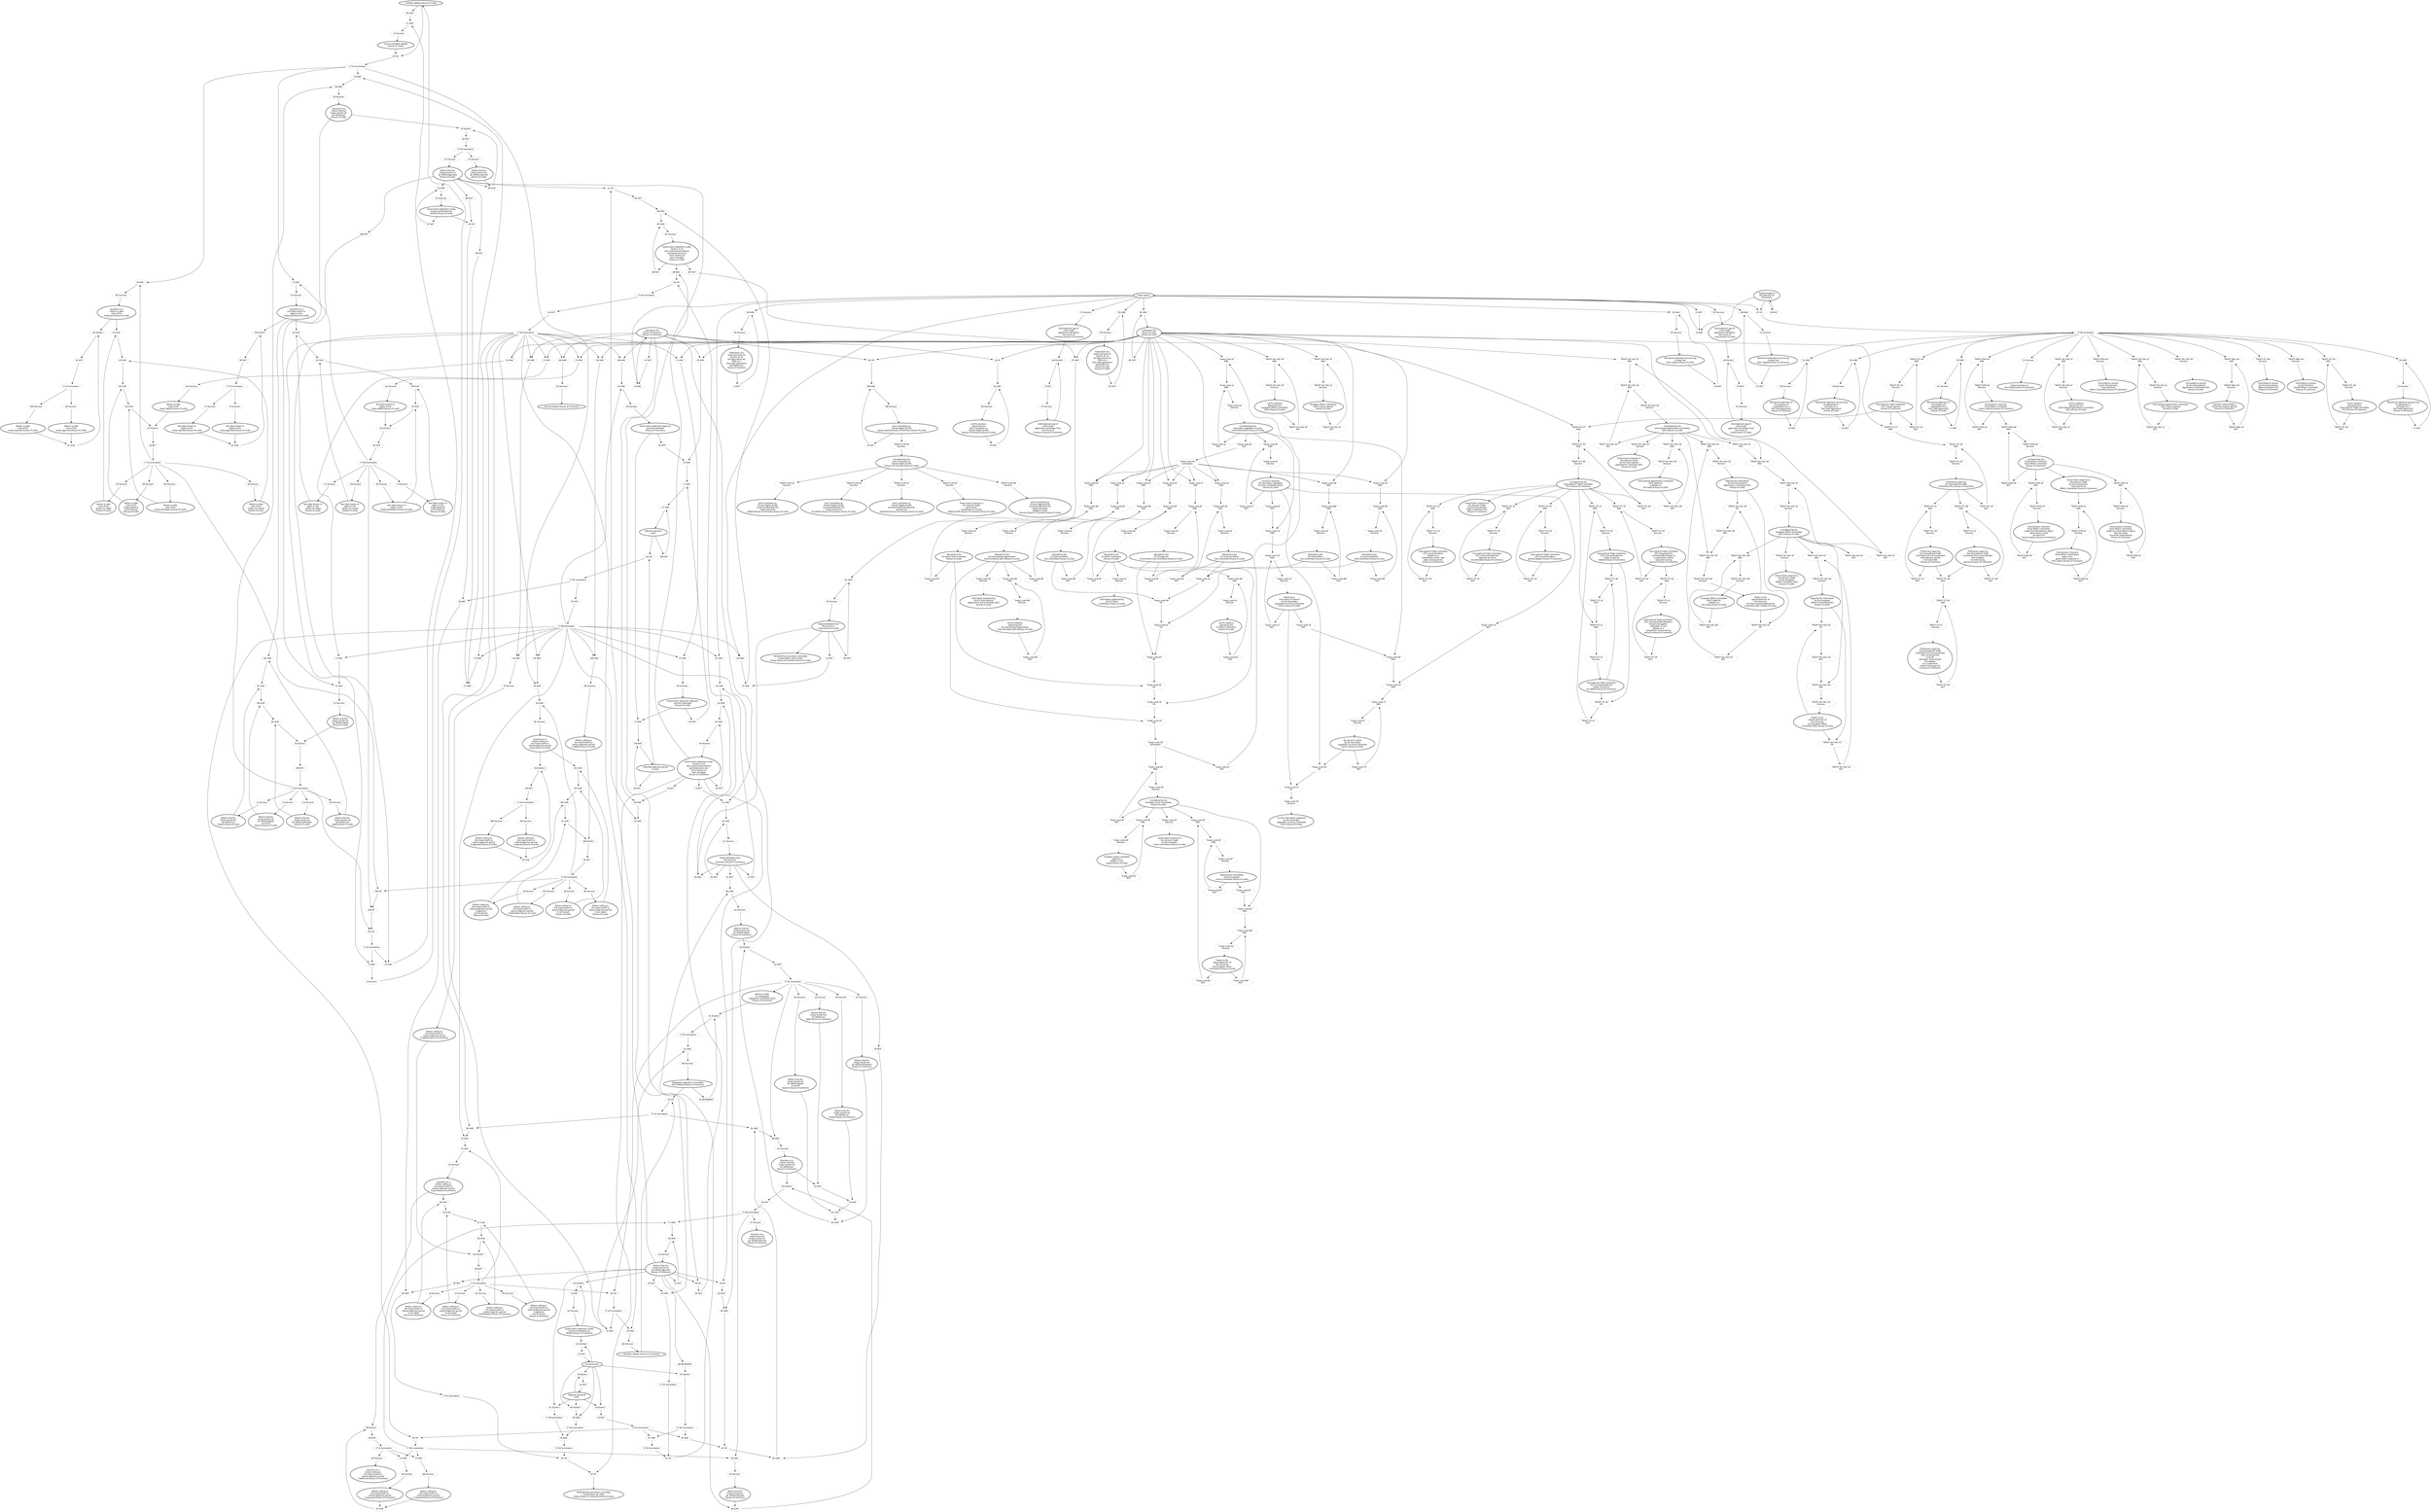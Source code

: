 digraph{graph[fontname="calibri"];node[fontname="calibri"];edge[fontname="calibri"];edge [style=solid, color=black];"2"->"444"[label=""];edge[style=solid, color=black];edge [style=solid, color=black];"2"->"419"[label=""];edge[style=solid, color=black];edge [style=solid, color=black];"4"->"292"[label=""];edge[style=solid, color=black];edge [style=solid, color=black];"4"->"315"[label=""];edge[style=solid, color=black];edge [style=solid, color=black];"4"->"323"[label=""];edge[style=solid, color=black];edge [style=solid, color=black];"4"->"335"[label=""];edge[style=solid, color=black];edge [style=solid, color=black];"4"->"383"[label=""];edge[style=solid, color=black];edge [style=solid, color=black];"4"->"326"[label=""];edge[style=solid, color=black];edge [style=solid, color=black];"4"->"330"[label=""];edge[style=solid, color=black];edge [style=solid, color=black];"4"->"317"[label=""];edge[style=solid, color=black];edge [style=solid, color=black];"4"->"313"[label=""];edge[style=solid, color=black];edge [style=solid, color=black];"4"->"2363"[label=""];edge[style=solid, color=black];edge [style=solid, color=black];"12"->"690"[label=""];edge[style=solid, color=black];edge [style=solid, color=black];"12"->"700"[label=""];edge[style=solid, color=black];edge [style=solid, color=black];"12"->"701"[label=""];edge[style=solid, color=black];edge [style=solid, color=black];"12"->"702"[label=""];edge[style=solid, color=black];edge [style=solid, color=black];"12"->"703"[label=""];edge[style=solid, color=black];edge [style=solid, color=black];"12"->"704"[label=""];edge[style=solid, color=black];edge [style=solid, color=black];"12"->"1317"[label=""];edge[style=solid, color=black];edge [style=solid, color=black];"12"->"1320"[label=""];edge[style=solid, color=black];edge [style=solid, color=black];"12"->"2362"[label=""];edge[style=solid, color=black];edge [style=solid, color=black];"12"->"361"[label=""];edge[style=solid, color=black];edge [style=solid, color=black];"12"->"1285"[label=""];edge[style=solid, color=black];edge [style=solid, color=black];"12"->"1298"[label=""];edge[style=solid, color=black];edge [style=solid, color=black];"12"->"366"[label=""];edge[style=solid, color=black];edge [style=solid, color=black];"12"->"370"[label=""];edge[style=solid, color=black];edge [style=solid, color=black];"12"->"313"[label=""];edge[style=solid, color=black];edge [style=solid, color=black];"12"->"317"[label=""];edge[style=solid, color=black];edge [style=solid, color=black];"12"->"373"[label=""];edge[style=solid, color=black];edge [style=solid, color=black];"12"->"368"[label=""];edge[style=solid, color=black];edge [style=solid, color=black];"12"->"705"[label=""];edge[style=solid, color=black];edge [style=solid, color=black];"12"->"706"[label=""];edge[style=solid, color=black];edge [style=solid, color=black];"12"->"707"[label=""];edge[style=solid, color=black];edge [style=solid, color=black];"12"->"430"[label=""];edge[style=solid, color=black];edge [style=solid, color=black];"12"->"359"[label=""];edge[style=solid, color=black];edge [style=solid, color=black];"12"->"383"[label=""];edge[style=solid, color=black];edge [style=solid, color=black];"19"->"764"[label=""];edge[style=solid, color=black];edge [style=solid, color=black];"19"->"1165"[label=""];edge[style=solid, color=black];edge [style=solid, color=black];"19"->"1874"[label=""];edge[style=solid, color=black];edge [style=solid, color=black];"19"->"1873"[label=""];edge[style=solid, color=black];edge [style=solid, color=black];"19"->"1870"[label=""];edge[style=solid, color=black];edge [style=solid, color=black];"21"->"419"[label=""];edge[style=solid, color=black];edge [style=solid, color=black];"23"->"295"[label=""];edge[style=solid, color=black];edge [style=solid, color=black];"24"->"1046"[label=""];edge[style=solid, color=black];edge [style=solid, color=black];"38"->"1011"[label=""];edge[style=solid, color=black];edge [style=solid, color=black];"38"->"295"[label=""];edge[style=solid, color=black];edge [style=solid, color=black];"72"->"1864"[label=""];edge[style=solid, color=black];edge [style=solid, color=black];"72"->"1860"[label=""];edge[style=solid, color=black];edge [style=solid, color=black];"84"->"1866"[label=""];edge[style=solid, color=black];edge [style=solid, color=black];"84"->"1872"[label=""];edge[style=solid, color=black];edge [style=solid, color=black];"84"->"1875"[label=""];edge[style=solid, color=black];edge [style=solid, color=black];"84"->"1860"[label=""];edge[style=solid, color=black];edge [style=solid, color=black];"116"->"1022"[label=""];edge[style=solid, color=black];edge [style=solid, color=black];"116"->"1048"[label=""];edge[style=solid, color=black];edge [style=solid, color=black];"117"->"1042"[label=""];edge[style=solid, color=black];edge [style=solid, color=black];"117"->"1063"[label=""];edge[style=solid, color=black];edge [style=solid, color=black];"118"->"289"[label=""];edge[style=solid, color=black];edge [style=solid, color=black];"118"->"306"[label=""];edge[style=solid, color=black];edge [style=solid, color=black];"118"->"540"[label=""];edge[style=solid, color=black];edge [style=solid, color=black];"118"->"308"[label=""];edge[style=solid, color=black];edge [style=solid, color=black];"118"->"422"[label=""];edge[style=solid, color=black];edge [style=solid, color=black];"118"->"312"[label=""];edge[style=solid, color=black];edge [style=solid, color=black];"119"->"540"[label=""];edge[style=solid, color=black];edge [style=solid, color=black];"119"->"429"[label=""];edge[style=solid, color=black];edge [style=solid, color=black];"119"->"435"[label=""];edge[style=solid, color=black];edge [style=solid, color=black];"120"->"1050"[label=""];edge[style=solid, color=black];edge [style=solid, color=black];"120"->"1051"[label=""];edge[style=solid, color=black];edge [style=solid, color=black];"121"->"303"[label=""];edge[style=solid, color=black];edge [style=solid, color=black];"121"->"447"[label=""];edge[style=solid, color=black];edge [style=solid, color=black];"122"->"448"[label=""];edge[style=solid, color=black];edge [style=solid, color=black];"122"->"387"[label=""];edge[style=solid, color=black];edge [style=solid, color=black];"123"->"449"[label=""];edge[style=solid, color=black];edge [style=solid, color=black];"123"->"387"[label=""];edge[style=solid, color=black];edge [style=solid, color=black];"125"->"450"[label=""];edge[style=solid, color=black];edge [style=solid, color=black];"125"->"420"[label=""];edge[style=solid, color=black];edge [style=solid, color=black];"127"->"1052"[label=""];edge[style=solid, color=black];edge [style=solid, color=black];"127"->"1053"[label=""];edge[style=solid, color=black];edge [style=solid, color=black];"127"->"1054"[label=""];edge[style=solid, color=black];edge [style=solid, color=black];"127"->"1055"[label=""];edge[style=solid, color=black];edge [style=solid, color=black];"128"->"318"[label=""];edge[style=solid, color=black];edge [style=solid, color=black];"128"->"286"[label=""];edge[style=solid, color=black];edge [style=solid, color=black];"128"->"311"[label=""];edge[style=solid, color=black];edge [style=solid, color=black];"128"->"422"[label=""];edge[style=solid, color=black];edge [style=solid, color=black];"128"->"454"[label=""];edge[style=solid, color=black];edge [style=solid, color=black];"128"->"1012"[label=""];edge[style=solid, color=black];edge [style=solid, color=black];"128"->"1023"[label=""];edge[style=solid, color=black];edge [style=solid, color=black];"128"->"1050"[label=""];edge[style=solid, color=black];edge [style=solid, color=black];"128"->"1055"[label=""];edge[style=solid, color=black];edge [style=solid, color=black];"128"->"453"[label=""];edge[style=solid, color=black];edge [style=solid, color=black];"129"->"318"[label=""];edge[style=solid, color=black];edge [style=solid, color=black];"129"->"286"[label=""];edge[style=solid, color=black];edge [style=solid, color=black];"129"->"412"[label=""];edge[style=solid, color=black];edge [style=solid, color=black];"129"->"440"[label=""];edge[style=solid, color=black];edge [style=solid, color=black];"129"->"445"[label=""];edge[style=solid, color=black];edge [style=solid, color=black];"129"->"1043"[label=""];edge[style=solid, color=black];edge [style=solid, color=black];"129"->"382"[label=""];edge[style=solid, color=black];edge [style=solid, color=black];"130"->"1023"[label=""];edge[style=solid, color=black];edge [style=solid, color=black];"131"->"1043"[label=""];edge[style=solid, color=black];edge [style=solid, color=black];"132"->"1047"[label=""];edge[style=solid, color=black];edge [style=solid, color=black];"133"->"1062"[label=""];edge[style=solid, color=black];edge [style=solid, color=black];"134"->"1019"[label=""];edge[style=solid, color=black];edge [style=solid, color=black];"135"->"1039"[label=""];edge[style=solid, color=black];edge [style=solid, color=black];"136"->"283"[label=""];edge[style=solid, color=black];edge [style=solid, color=black];"136"->"307"[label=""];edge[style=solid, color=black];edge [style=solid, color=black];"136"->"287"[label=""];edge[style=solid, color=black];edge [style=solid, color=black];"136"->"355"[label=""];edge[style=solid, color=black];edge [style=solid, color=black];"136"->"573"[label=""];edge[style=solid, color=black];edge [style=solid, color=black];"136"->"2394"[label=""];edge[style=solid, color=black];edge [style=solid, color=black];"136"->"458"[label=""];edge[style=solid, color=black];edge [style=solid, color=black];"136"->"423"[label=""];edge[style=solid, color=black];edge [style=solid, color=black];"136"->"568"[label=""];edge[style=solid, color=black];edge [style=solid, color=black];"136"->"2378"[label=""];edge[style=solid, color=black];edge [style=solid, color=black];"136"->"569"[label=""];edge[style=solid, color=black];edge [style=solid, color=black];"136"->"572"[label=""];edge[style=solid, color=black];edge [style=solid, color=black];"138"->"282"[label=""];edge[style=solid, color=black];edge [style=solid, color=black];"138"->"301"[label=""];edge[style=solid, color=black];edge [style=solid, color=black];"138"->"538"[label=""];edge[style=solid, color=black];edge [style=solid, color=black];"138"->"316"[label=""];edge[style=solid, color=black];edge [style=solid, color=black];"138"->"405"[label=""];edge[style=solid, color=black];edge [style=solid, color=black];"139"->"538"[label=""];edge[style=solid, color=black];edge [style=solid, color=black];"139"->"434"[label=""];edge[style=solid, color=black];edge [style=solid, color=black];"139"->"415"[label=""];edge[style=solid, color=black];edge [style=solid, color=black];"139"->"141"[label=""];edge[style=solid, color=black];edge [style=solid, color=black];"143"->"1868"[label=""];edge[style=solid, color=black];edge [style=solid, color=black];"143"->"1861"[label=""];edge[style=solid, color=black];edge [style=solid, color=black];"143"->"1859"[label=""];edge[style=solid, color=black];edge [style=solid, color=black];"144"->"832"[label=""];edge[style=solid, color=black];edge [style=solid, color=black];"144"->"267"[label=""];edge[style=solid, color=black];edge [style=solid, color=black];"144"->"841"[label=""];edge[style=solid, color=black];edge [style=solid, color=black];"144"->"843"[label=""];edge[style=solid, color=black];edge [style=solid, color=black];"144"->"844"[label=""];edge[style=solid, color=black];edge [style=solid, color=black];"144"->"845"[label=""];edge[style=solid, color=black];edge [style=solid, color=black];"144"->"1897"[label=""];edge[style=solid, color=black];edge [style=solid, color=black];"144"->"2396"[label=""];edge[style=solid, color=black];edge [style=solid, color=black];"145"->"824"[label=""];edge[style=solid, color=black];edge [style=solid, color=black];"145"->"825"[label=""];edge[style=solid, color=black];edge [style=solid, color=black];"146"->"833"[label=""];edge[style=solid, color=black];edge [style=solid, color=black];"150"->"1056"[label=""];edge[style=solid, color=black];edge [style=solid, color=black];"151"->"747"[label=""];edge[style=solid, color=black];edge [style=solid, color=black];"151"->"789"[label=""];edge[style=solid, color=black];edge [style=solid, color=black];"151"->"724"[label=""];edge[style=solid, color=black];edge [style=solid, color=black];"151"->"736"[label=""];edge[style=solid, color=black];edge [style=solid, color=black];"152"->"792"[label=""];edge[style=solid, color=black];edge [style=solid, color=black];"152"->"731"[label=""];edge[style=solid, color=black];edge [style=solid, color=black];"153"->"794"[label=""];edge[style=solid, color=black];edge [style=solid, color=black];"153"->"733"[label=""];edge[style=solid, color=black];edge [style=solid, color=black];"154"->"790"[label=""];edge[style=solid, color=black];edge [style=solid, color=black];"154"->"734"[label=""];edge[style=solid, color=black];edge [style=solid, color=black];"155"->"791"[label=""];edge[style=solid, color=black];edge [style=solid, color=black];"155"->"732"[label=""];edge[style=solid, color=black];edge [style=solid, color=black];"156"->"795"[label=""];edge[style=solid, color=black];edge [style=solid, color=black];"156"->"735"[label=""];edge[style=solid, color=black];edge [style=solid, color=black];"157"->"793"[label=""];edge[style=solid, color=black];edge [style=solid, color=black];"157"->"731"[label=""];edge[style=solid, color=black];edge [style=solid, color=black];"158"->"803"[label=""];edge[style=solid, color=black];edge [style=solid, color=black];"158"->"801"[label=""];edge[style=solid, color=black];edge [style=solid, color=black];"159"->"800"[label=""];edge[style=solid, color=black];edge [style=solid, color=black];"159"->"802"[label=""];edge[style=solid, color=black];edge [style=solid, color=black];"161"->"1058"[label=""];edge[style=solid, color=black];edge [style=solid, color=black];"162"->"1029"[label=""];edge[style=solid, color=black];edge [style=solid, color=black];"167"->"1028"[label=""];edge[style=solid, color=black];edge [style=solid, color=black];"168"->"1028"[label=""];edge[style=solid, color=black];edge [style=solid, color=black];"169"->"1024"[label=""];edge[style=solid, color=black];edge [style=solid, color=black];"173"->"1060"[label=""];edge[style=solid, color=black];edge [style=solid, color=black];"174"->"1027"[label=""];edge[style=solid, color=black];edge [style=solid, color=black];"174"->"1057"[label=""];edge[style=solid, color=black];edge [style=solid, color=black];"178"->"1034"[label=""];edge[style=solid, color=black];edge [style=solid, color=black];"179"->"1037"[label=""];edge[style=solid, color=black];edge [style=solid, color=black];"179"->"1061"[label=""];edge[style=solid, color=black];edge [style=solid, color=black];"180"->"1038"[label=""];edge[style=solid, color=black];edge [style=solid, color=black];"181"->"1038"[label=""];edge[style=solid, color=black];edge [style=solid, color=black];"189"->"1021"[label=""];edge[style=solid, color=black];edge [style=solid, color=black];"190"->"1026"[label=""];edge[style=solid, color=black];edge [style=solid, color=black];"191"->"1036"[label=""];edge[style=solid, color=black];edge [style=solid, color=black];"192"->"1041"[label=""];edge[style=solid, color=black];edge [style=solid, color=black];"202"->"799"[label=""];edge[style=solid, color=black];edge [style=solid, color=black];"202"->"752"[label=""];edge[style=solid, color=black];edge [style=solid, color=black];"202"->"727"[label=""];edge[style=solid, color=black];edge [style=solid, color=black];"202"->"728"[label=""];edge[style=solid, color=black];edge [style=solid, color=black];"202"->"1473"[label=""];edge[style=solid, color=black];edge [style=solid, color=black];"217"->"1020"[label=""];edge[style=solid, color=black];edge [style=solid, color=black];"218"->"1025"[label=""];edge[style=solid, color=black];edge [style=solid, color=black];"219"->"1035"[label=""];edge[style=solid, color=black];edge [style=solid, color=black];"220"->"1030"[label=""];edge[style=solid, color=black];edge [style=solid, color=black];"221"->"1040"[label=""];edge[style=solid, color=black];edge [style=solid, color=black];"225"->"748"[label=""];edge[style=solid, color=black];edge [style=solid, color=black];"225"->"725"[label=""];edge[style=solid, color=black];edge [style=solid, color=black];"225"->"737"[label=""];edge[style=solid, color=black];edge [style=solid, color=black];"225"->"796"[label=""];edge[style=solid, color=black];edge [style=solid, color=black];"229"->"451"[label=""];edge[style=solid, color=black];edge [style=solid, color=black];"229"->"420"[label=""];edge[style=solid, color=black];edge [style=solid, color=black];"246"->"824"[label=""];edge[style=solid, color=black];edge [style=solid, color=black];"246"->"825"[label=""];edge[style=solid, color=black];edge [style=solid, color=black];"247"->"805"[label=""];edge[style=solid, color=black];edge [style=solid, color=black];"247"->"806"[label=""];edge[style=solid, color=black];edge [style=solid, color=black];"247"->"807"[label=""];edge[style=solid, color=black];edge [style=solid, color=black];"247"->"808"[label=""];edge[style=solid, color=black];edge [style=solid, color=black];"247"->"1876"[label=""];edge[style=solid, color=black];edge [style=solid, color=black];"254"->"831"[label=""];edge[style=solid, color=black];edge [style=solid, color=black];"255"->"1044"[label=""];edge[style=solid, color=black];edge [style=solid, color=black];"256"->"1016"[label=""];edge[style=solid, color=black];edge [style=solid, color=black];"257"->"1015"[label=""];edge[style=solid, color=black];edge [style=solid, color=black];"258"->"1014"[label=""];edge[style=solid, color=black];edge [style=solid, color=black];"261"->"1017"[label=""];edge[style=solid, color=black];edge [style=solid, color=black];"261"->"1045"[label=""];edge[style=solid, color=black];edge [style=solid, color=black];"262"->"1018"[label=""];edge[style=solid, color=black];edge [style=solid, color=black];"263"->"1018"[label=""];edge[style=solid, color=black];edge [style=solid, color=black];"265"->"2363"[label=""];edge[style=solid, color=black];edge [style=solid, color=black];"265"->"826"[label=""];edge[style=solid, color=black];edge [style=solid, color=black];"265"->"2362"[label=""];edge[style=solid, color=black];edge [style=solid, color=black];"266"->"875"[label=""];edge[style=solid, color=black];edge [style=solid, color=black];"266"->"858"[label=""];edge[style=solid, color=black];edge [style=solid, color=black];"268"->"876"[label=""];edge[style=solid, color=black];edge [style=solid, color=black];"268"->"269"[label=""];edge[style=solid, color=black];edge [style=solid, color=black];"268"->"865"[label=""];edge[style=solid, color=black];edge [style=solid, color=black];"268"->"2361"[label=""];edge[style=solid, color=black];edge [style=solid, color=black];"269"->"2817"[label=""];edge[style=solid, color=black];edge [style=solid, color=black];"275"->"798"[label=""];edge[style=solid, color=black];edge [style=solid, color=black];"276"->"797"[label=""];edge[style=solid, color=black];edge [style=solid, color=black];"278"->"2356"[label=""];edge[style=solid, color=black];edge [style=solid, color=black];"279"->"804"[label=""];edge[style=solid, color=black];edge [style=solid, color=black];"279"->"414"[label=""];edge[style=solid, color=black];edge [style=solid, color=black];"280"->"413"[label=""];edge[style=solid, color=black];edge [style=solid, color=black];"281"->"118"[label=""];edge[style=solid, color=black];edge [style=solid, color=black];"282"->"288"[label=""];edge[style=solid, color=black];edge [style=solid, color=black];"283"->"288"[label=""];edge[style=solid, color=black];edge [style=solid, color=black];"284"->"300"[label=""];edge[style=solid, color=black];edge [style=solid, color=black];"285"->"981"[label=""];edge[style=solid, color=black];edge [style=solid, color=black];"286"->"284"[label=""];edge[style=solid, color=black];edge [style=solid, color=black];"287"->"296"[label=""];edge[style=solid, color=black];edge [style=solid, color=black];"288"->"300"[label=""];edge[style=solid, color=black];edge [style=solid, color=black];"289"->"305"[label=""];edge[style=solid, color=black];edge [style=solid, color=black];"290"->"329"[label=""];edge[style=solid, color=black];edge [style=solid, color=black];"291"->"988"[label=""];edge[style=solid, color=black];edge [style=solid, color=black];"292"->"307"[label=""];edge[style=solid, color=black];edge [style=solid, color=black];"294"->"138"[label=""];edge[style=solid, color=black];edge [style=solid, color=black];"295"->"992"[label=""];edge[style=solid, color=black];edge [style=solid, color=black];"296"->"353"[label=""];edge[style=solid, color=black];edge [style=solid, color=black];"298"->"148"[label=""];edge[style=solid, color=black];edge [style=solid, color=black];"299"->"986"[label=""];edge[style=solid, color=black];edge [style=solid, color=black];"300"->"305"[label=""];edge[style=solid, color=black];edge [style=solid, color=black];"301"->"314"[label=""];edge[style=solid, color=black];edge [style=solid, color=black];"302"->"343"[label=""];edge[style=solid, color=black];edge [style=solid, color=black];"303"->"349"[label=""];edge[style=solid, color=black];edge [style=solid, color=black];"304"->"312"[label=""];edge[style=solid, color=black];edge [style=solid, color=black];"305"->"281"[label=""];edge[style=solid, color=black];edge [style=solid, color=black];"306"->"315"[label=""];edge[style=solid, color=black];edge [style=solid, color=black];"307"->"4"[label=""];edge[style=solid, color=black];edge [style=solid, color=black];"308"->"326"[label=""];edge[style=solid, color=black];edge [style=solid, color=black];"309"->"122"[label=""];edge[style=solid, color=black];edge [style=solid, color=black];"311"->"299"[label=""];edge[style=solid, color=black];edge [style=solid, color=black];"312"->"142"[label=""];edge[style=solid, color=black];edge [style=solid, color=black];"313"->"351"[label=""];edge[style=solid, color=black];edge [style=solid, color=black];"314"->"294"[label=""];edge[style=solid, color=black];edge [style=solid, color=black];"315"->"314"[label=""];edge[style=solid, color=black];edge [style=solid, color=black];"316"->"329"[label=""];edge[style=solid, color=black];edge [style=solid, color=black];"317"->"352"[label=""];edge[style=solid, color=black];edge [style=solid, color=black];"318"->"416"[label=""];edge[style=solid, color=black];edge [style=solid, color=black];"319"->"989"[label=""];edge[style=solid, color=black];edge [style=solid, color=black];"320"->"255"[label=""];edge[style=solid, color=black];edge [style=solid, color=black];"321"->"258"[label=""];edge[style=solid, color=black];edge [style=solid, color=black];"322"->"417"[label=""];edge[style=solid, color=black];edge [style=solid, color=black];"323"->"298"[label=""];edge[style=solid, color=black];edge [style=solid, color=black];"324"->"257"[label=""];edge[style=solid, color=black];edge [style=solid, color=black];"325"->"990"[label=""];edge[style=solid, color=black];edge [style=solid, color=black];"326"->"327"[label=""];edge[style=solid, color=black];edge [style=solid, color=black];"327"->"299"[label=""];edge[style=solid, color=black];edge [style=solid, color=black];"328"->"987"[label=""];edge[style=solid, color=black];edge [style=solid, color=black];"329"->"495"[label=""];edge[style=solid, color=black];edge [style=solid, color=black];"330"->"331"[label=""];edge[style=solid, color=black];edge [style=solid, color=black];"331"->"320"[label=""];edge[style=solid, color=black];edge [style=solid, color=black];"332"->"333"[label=""];edge[style=solid, color=black];edge [style=solid, color=black];"333"->"494"[label=""];edge[style=solid, color=black];edge [style=solid, color=black];"334"->"493"[label=""];edge[style=solid, color=black];edge [style=solid, color=black];"335"->"336"[label=""];edge[style=solid, color=black];edge [style=solid, color=black];"336"->"309"[label=""];edge[style=solid, color=black];edge [style=solid, color=black];"337"->"492"[label=""];edge[style=solid, color=black];edge [style=solid, color=black];"338"->"337"[label=""];edge[style=solid, color=black];edge [style=solid, color=black];"339"->"338"[label=""];edge[style=solid, color=black];edge [style=solid, color=black];"340"->"501"[label=""];edge[style=solid, color=black];edge [style=solid, color=black];"341"->"340"[label=""];edge[style=solid, color=black];edge [style=solid, color=black];"343"->"341"[label=""];edge[style=solid, color=black];edge [style=solid, color=black];"344"->"302"[label=""];edge[style=solid, color=black];edge [style=solid, color=black];"345"->"302"[label=""];edge[style=solid, color=black];edge [style=solid, color=black];"347"->"996"[label=""];edge[style=solid, color=black];edge [style=solid, color=black];"348"->"998"[label=""];edge[style=solid, color=black];edge [style=solid, color=black];"349"->"350"[label=""];edge[style=solid, color=black];edge [style=solid, color=black];"350"->"997"[label=""];edge[style=solid, color=black];edge [style=solid, color=black];"351"->"507"[label=""];edge[style=solid, color=black];edge [style=solid, color=black];"352"->"508"[label=""];edge[style=solid, color=black];edge [style=solid, color=black];"353"->"354"[label=""];edge[style=solid, color=black];edge [style=solid, color=black];"354"->"509"[label=""];edge[style=solid, color=black];edge [style=solid, color=black];"355"->"12"[label=""];edge[style=solid, color=black];edge [style=solid, color=black];"359"->"360"[label=""];edge[style=solid, color=black];edge [style=solid, color=black];"360"->"512"[label=""];edge[style=solid, color=black];edge [style=solid, color=black];"361"->"362"[label=""];edge[style=solid, color=black];edge [style=solid, color=black];"362"->"513"[label=""];edge[style=solid, color=black];edge [style=solid, color=black];"363"->"518"[label=""];edge[style=solid, color=black];edge [style=solid, color=black];"364"->"363"[label=""];edge[style=solid, color=black];edge [style=solid, color=black];"365"->"364"[label=""];edge[style=solid, color=black];edge [style=solid, color=black];"366"->"521"[label=""];edge[style=solid, color=black];edge [style=solid, color=black];"367"->"527"[label=""];edge[style=solid, color=black];edge [style=solid, color=black];"368"->"369"[label=""];edge[style=solid, color=black];edge [style=solid, color=black];"369"->"530"[label=""];edge[style=solid, color=black];edge [style=solid, color=black];"370"->"371"[label=""];edge[style=solid, color=black];edge [style=solid, color=black];"371"->"372"[label=""];edge[style=solid, color=black];edge [style=solid, color=black];"372"->"566"[label=""];edge[style=solid, color=black];edge [style=solid, color=black];"373"->"531"[label=""];edge[style=solid, color=black];edge [style=solid, color=black];"374"->"536"[label=""];edge[style=solid, color=black];edge [style=solid, color=black];"375"->"1074"[label=""];edge[style=solid, color=black];edge [style=solid, color=black];"376"->"377"[label=""];edge[style=solid, color=black];edge [style=solid, color=black];"377"->"1075"[label=""];edge[style=solid, color=black];edge [style=solid, color=black];"378"->"1080"[label=""];edge[style=solid, color=black];edge [style=solid, color=black];"379"->"378"[label=""];edge[style=solid, color=black];edge [style=solid, color=black];"380"->"379"[label=""];edge[style=solid, color=black];edge [style=solid, color=black];"381"->"380"[label=""];edge[style=solid, color=black];edge [style=solid, color=black];"382"->"1083"[label=""];edge[style=solid, color=black];edge [style=solid, color=black];"383"->"384"[label=""];edge[style=solid, color=black];edge [style=solid, color=black];"384"->"385"[label=""];edge[style=solid, color=black];edge [style=solid, color=black];"385"->"386"[label=""];edge[style=solid, color=black];edge [style=solid, color=black];"386"->"125"[label=""];edge[style=solid, color=black];edge [style=solid, color=black];"387"->"388"[label=""];edge[style=solid, color=black];edge [style=solid, color=black];"388"->"229"[label=""];edge[style=solid, color=black];edge [style=solid, color=black];"389"->"502"[label=""];edge[style=solid, color=black];edge [style=solid, color=black];"390"->"393"[label=""];edge[style=solid, color=black];edge [style=solid, color=black];"391"->"503"[label=""];edge[style=solid, color=black];edge [style=solid, color=black];"392"->"505"[label=""];edge[style=solid, color=black];edge [style=solid, color=black];"393"->"504"[label=""];edge[style=solid, color=black];edge [style=solid, color=black];"394"->"985"[label=""];edge[style=solid, color=black];edge [style=solid, color=black];"401"->"136"[label=""];edge[style=solid, color=black];edge [style=solid, color=black];"402"->"2373"[label=""];edge[style=solid, color=black];edge [style=solid, color=black];"405"->"343"[label=""];edge[style=solid, color=black];edge [style=solid, color=black];"406"->"345"[label=""];edge[style=solid, color=black];edge [style=solid, color=black];"407"->"993"[label=""];edge[style=solid, color=black];edge [style=solid, color=black];"408"->"506"[label=""];edge[style=solid, color=black];edge [style=solid, color=black];"409"->"1067"[label=""];edge[style=solid, color=black];edge [style=solid, color=black];"410"->"127"[label=""];edge[style=solid, color=black];edge [style=solid, color=black];"411"->"983"[label=""];edge[style=solid, color=black];edge [style=solid, color=black];"412"->"303"[label=""];edge[style=solid, color=black];edge [style=solid, color=black];"413"->"351"[label=""];edge[style=solid, color=black];edge [style=solid, color=black];"414"->"352"[label=""];edge[style=solid, color=black];edge [style=solid, color=black];"415"->"296"[label=""];edge[style=solid, color=black];edge [style=solid, color=black];"416"->"353"[label=""];edge[style=solid, color=black];edge [style=solid, color=black];"417"->"418"[label=""];edge[style=solid, color=black];edge [style=solid, color=black];"418"->"1003"[label=""];edge[style=solid, color=black];edge [style=solid, color=black];"419"->"1007"[label=""];edge[style=solid, color=black];edge [style=solid, color=black];"420"->"1010"[label=""];edge[style=solid, color=black];edge [style=solid, color=black];"421"->"994"[label=""];edge[style=solid, color=black];edge [style=solid, color=black];"422"->"406"[label=""];edge[style=solid, color=black];edge [style=solid, color=black];"423"->"2352"[label=""];edge[style=solid, color=black];edge [style=solid, color=black];"429"->"354"[label=""];edge[style=solid, color=black];edge [style=solid, color=black];"430"->"355"[label=""];edge[style=solid, color=black];edge [style=solid, color=black];"434"->"360"[label=""];edge[style=solid, color=black];edge [style=solid, color=black];"435"->"359"[label=""];edge[style=solid, color=black];edge [style=solid, color=black];"436"->"999"[label=""];edge[style=solid, color=black];edge [style=solid, color=black];"437"->"1000"[label=""];edge[style=solid, color=black];edge [style=solid, color=black];"438"->"1002"[label=""];edge[style=solid, color=black];edge [style=solid, color=black];"439"->"1001"[label=""];edge[style=solid, color=black];edge [style=solid, color=black];"440"->"372"[label=""];edge[style=solid, color=black];edge [style=solid, color=black];"441"->"1005"[label=""];edge[style=solid, color=black];edge [style=solid, color=black];"442"->"1004"[label=""];edge[style=solid, color=black];edge [style=solid, color=black];"443"->"1006"[label=""];edge[style=solid, color=black];edge [style=solid, color=black];"444"->"377"[label=""];edge[style=solid, color=black];edge [style=solid, color=black];"445"->"380"[label=""];edge[style=solid, color=black];edge [style=solid, color=black];"446"->"1008"[label=""];edge[style=solid, color=black];edge [style=solid, color=black];"447"->"382"[label=""];edge[style=solid, color=black];edge [style=solid, color=black];"448"->"384"[label=""];edge[style=solid, color=black];edge [style=solid, color=black];"449"->"385"[label=""];edge[style=solid, color=black];edge [style=solid, color=black];"450"->"386"[label=""];edge[style=solid, color=black];edge [style=solid, color=black];"451"->"388"[label=""];edge[style=solid, color=black];edge [style=solid, color=black];"452"->"1009"[label=""];edge[style=solid, color=black];edge [style=solid, color=black];"453"->"350"[label=""];edge[style=solid, color=black];edge [style=solid, color=black];"454"->"393"[label=""];edge[style=solid, color=black];edge [style=solid, color=black];"458"->"401"[label=""];edge[style=solid, color=black];edge [style=solid, color=black];"459"->"402"[label=""];edge[style=solid, color=black];edge [style=solid, color=black];"460"->"543"[label=""];edge[style=solid, color=black];edge [style=solid, color=black];"461"->"568"[label=""];edge[style=solid, color=black];edge [style=solid, color=black];"462"->"2379"[label=""];edge[style=solid, color=black];edge [style=solid, color=black];"463"->"569"[label=""];edge[style=solid, color=black];edge [style=solid, color=black];"464"->"570"[label=""];edge[style=solid, color=black];edge [style=solid, color=black];"465"->"571"[label=""];edge[style=solid, color=black];edge [style=solid, color=black];"466"->"572"[label=""];edge[style=solid, color=black];edge [style=solid, color=black];"467"->"573"[label=""];edge[style=solid, color=black];edge [style=solid, color=black];"468"->"2395"[label=""];edge[style=solid, color=black];edge [style=solid, color=black];"489"->"256"[label=""];edge[style=solid, color=black];edge [style=solid, color=black];"490"->"1064"[label=""];edge[style=solid, color=black];edge [style=solid, color=black];"491"->"1065"[label=""];edge[style=solid, color=black];edge [style=solid, color=black];"492"->"261"[label=""];edge[style=solid, color=black];edge [style=solid, color=black];"493"->"23"[label=""];edge[style=solid, color=black];edge [style=solid, color=black];"494"->"38"[label=""];edge[style=solid, color=black];edge [style=solid, color=black];"495"->"132"[label=""];edge[style=solid, color=black];edge [style=solid, color=black];"496"->"134"[label=""];edge[style=solid, color=black];edge [style=solid, color=black];"497"->"217"[label=""];edge[style=solid, color=black];edge [style=solid, color=black];"498"->"189"[label=""];edge[style=solid, color=black];edge [style=solid, color=black];"499"->"1066"[label=""];edge[style=solid, color=black];edge [style=solid, color=black];"500"->"203"[label=""];edge[style=solid, color=black];edge [style=solid, color=black];"501"->"116"[label=""];edge[style=solid, color=black];edge [style=solid, color=black];"502"->"262"[label=""];edge[style=solid, color=black];edge [style=solid, color=black];"503"->"263"[label=""];edge[style=solid, color=black];edge [style=solid, color=black];"504"->"128"[label=""];edge[style=solid, color=black];edge [style=solid, color=black];"505"->"130"[label=""];edge[style=solid, color=black];edge [style=solid, color=black];"506"->"120"[label=""];edge[style=solid, color=black];edge [style=solid, color=black];"507"->"280"[label=""];edge[style=solid, color=black];edge [style=solid, color=black];"508"->"279"[label=""];edge[style=solid, color=black];edge [style=solid, color=black];"509"->"119"[label=""];edge[style=solid, color=black];edge [style=solid, color=black];"512"->"139"[label=""];edge[style=solid, color=black];edge [style=solid, color=black];"513"->"150"[label=""];edge[style=solid, color=black];edge [style=solid, color=black];"514"->"169"[label=""];edge[style=solid, color=black];edge [style=solid, color=black];"515"->"218"[label=""];edge[style=solid, color=black];edge [style=solid, color=black];"516"->"190"[label=""];edge[style=solid, color=black];edge [style=solid, color=black];"517"->"1068"[label=""];edge[style=solid, color=black];edge [style=solid, color=black];"518"->"174"[label=""];edge[style=solid, color=black];edge [style=solid, color=black];"519"->"167"[label=""];edge[style=solid, color=black];edge [style=solid, color=black];"520"->"168"[label=""];edge[style=solid, color=black];edge [style=solid, color=black];"521"->"161"[label=""];edge[style=solid, color=black];edge [style=solid, color=black];"523"->"162"[label=""];edge[style=solid, color=black];edge [style=solid, color=black];"524"->"220"[label=""];edge[style=solid, color=black];edge [style=solid, color=black];"525"->"1069"[label=""];edge[style=solid, color=black];edge [style=solid, color=black];"526"->"1070"[label=""];edge[style=solid, color=black];edge [style=solid, color=black];"527"->"1071"[label=""];edge[style=solid, color=black];edge [style=solid, color=black];"528"->"1072"[label=""];edge[style=solid, color=black];edge [style=solid, color=black];"529"->"1073"[label=""];edge[style=solid, color=black];edge [style=solid, color=black];"530"->"123"[label=""];edge[style=solid, color=black];edge [style=solid, color=black];"531"->"173"[label=""];edge[style=solid, color=black];edge [style=solid, color=black];"532"->"178"[label=""];edge[style=solid, color=black];edge [style=solid, color=black];"533"->"219"[label=""];edge[style=solid, color=black];edge [style=solid, color=black];"534"->"191"[label=""];edge[style=solid, color=black];edge [style=solid, color=black];"535"->"1076"[label=""];edge[style=solid, color=black];edge [style=solid, color=black];"536"->"179"[label=""];edge[style=solid, color=black];edge [style=solid, color=black];"537"->"180"[label=""];edge[style=solid, color=black];edge [style=solid, color=black];"538"->"285"[label=""];edge[style=solid, color=black];edge [style=solid, color=black];"539"->"2351"[label=""];edge[style=solid, color=black];edge [style=solid, color=black];"540"->"285"[label=""];edge[style=solid, color=black];edge [style=solid, color=black];"542"->"982"[label=""];edge[style=solid, color=black];edge [style=solid, color=black];"543"->"2374"[label=""];edge[style=solid, color=black];edge [style=solid, color=black];"544"->"181"[label=""];edge[style=solid, color=black];edge [style=solid, color=black];"545"->"814"[label=""];edge[style=solid, color=black];edge [style=solid, color=black];"545"->"815"[label=""];edge[style=solid, color=black];edge [style=solid, color=black];"545"->"811"[label=""];edge[style=solid, color=black];edge [style=solid, color=black];"545"->"1288"[label=""];edge[style=solid, color=black];edge [style=solid, color=black];"545"->"1294"[label=""];edge[style=solid, color=black];edge [style=solid, color=black];"545"->"1331"[label=""];edge[style=solid, color=black];edge [style=solid, color=black];"546"->"1310"[label=""];edge[style=solid, color=black];edge [style=solid, color=black];"547"->"1311"[label=""];edge[style=solid, color=black];edge [style=solid, color=black];"548"->"816"[label=""];edge[style=solid, color=black];edge [style=solid, color=black];"548"->"817"[label=""];edge[style=solid, color=black];edge [style=solid, color=black];"549"->"816"[label=""];edge[style=solid, color=black];edge [style=solid, color=black];"549"->"817"[label=""];edge[style=solid, color=black];edge [style=solid, color=black];"566"->"133"[label=""];edge[style=solid, color=black];edge [style=solid, color=black];"568"->"2375"[label=""];edge[style=solid, color=black];edge [style=solid, color=black];"569"->"2382"[label=""];edge[style=solid, color=black];edge [style=solid, color=black];"570"->"2389"[label=""];edge[style=solid, color=black];edge [style=solid, color=black];"571"->"2390"[label=""];edge[style=solid, color=black];edge [style=solid, color=black];"572"->"2391"[label=""];edge[style=solid, color=black];edge [style=solid, color=black];"573"->"2392"[label=""];edge[style=solid, color=black];edge [style=solid, color=black];"690"->"691"[label=""];edge[style=solid, color=black];edge [style=solid, color=black];"691"->"738"[label=""];edge[style=solid, color=black];edge [style=solid, color=black];"700"->"716"[label=""];edge[style=solid, color=black];edge [style=solid, color=black];"701"->"717"[label=""];edge[style=solid, color=black];edge [style=solid, color=black];"702"->"718"[label=""];edge[style=solid, color=black];edge [style=solid, color=black];"703"->"719"[label=""];edge[style=solid, color=black];edge [style=solid, color=black];"704"->"720"[label=""];edge[style=solid, color=black];edge [style=solid, color=black];"705"->"721"[label=""];edge[style=solid, color=black];edge [style=solid, color=black];"706"->"722"[label=""];edge[style=solid, color=black];edge [style=solid, color=black];"707"->"723"[label=""];edge[style=solid, color=black];edge [style=solid, color=black];"716"->"739"[label=""];edge[style=solid, color=black];edge [style=solid, color=black];"717"->"740"[label=""];edge[style=solid, color=black];edge [style=solid, color=black];"718"->"741"[label=""];edge[style=solid, color=black];edge [style=solid, color=black];"719"->"742"[label=""];edge[style=solid, color=black];edge [style=solid, color=black];"720"->"743"[label=""];edge[style=solid, color=black];edge [style=solid, color=black];"721"->"744"[label=""];edge[style=solid, color=black];edge [style=solid, color=black];"722"->"745"[label=""];edge[style=solid, color=black];edge [style=solid, color=black];"723"->"746"[label=""];edge[style=solid, color=black];edge [style=solid, color=black];"724"->"749"[label=""];edge[style=solid, color=black];edge [style=solid, color=black];"725"->"750"[label=""];edge[style=solid, color=black];edge [style=solid, color=black];"726"->"751"[label=""];edge[style=solid, color=black];edge [style=solid, color=black];"727"->"729"[label=""];edge[style=solid, color=black];edge [style=solid, color=black];"728"->"730"[label=""];edge[style=solid, color=black];edge [style=solid, color=black];"729"->"753"[label=""];edge[style=solid, color=black];edge [style=solid, color=black];"730"->"754"[label=""];edge[style=solid, color=black];edge [style=solid, color=black];"731"->"732"[label=""];edge[style=solid, color=black];edge [style=solid, color=black];"732"->"733"[label=""];edge[style=solid, color=black];edge [style=solid, color=black];"733"->"734"[label=""];edge[style=solid, color=black];edge [style=solid, color=black];"734"->"735"[label=""];edge[style=solid, color=black];edge [style=solid, color=black];"735"->"736"[label=""];edge[style=solid, color=black];edge [style=solid, color=black];"736"->"737"[label=""];edge[style=solid, color=black];edge [style=solid, color=black];"737"->"1166"[label=""];edge[style=solid, color=black];edge [style=dotted, color=black];"738"->"19"[label=""];edge[style=solid, color=black];edge [style=dotted, color=black];"739"->"151"[label=""];edge[style=solid, color=black];edge [style=dotted, color=black];"740"->"154"[label=""];edge[style=solid, color=black];edge [style=dotted, color=black];"741"->"155"[label=""];edge[style=solid, color=black];edge [style=dotted, color=black];"742"->"152"[label=""];edge[style=solid, color=black];edge [style=dotted, color=black];"743"->"157"[label=""];edge[style=solid, color=black];edge [style=dotted, color=black];"744"->"153"[label=""];edge[style=solid, color=black];edge [style=dotted, color=black];"745"->"156"[label=""];edge[style=solid, color=black];edge [style=dotted, color=black];"746"->"225"[label=""];edge[style=solid, color=black];edge [style=dotted, color=black];"747"->"227"[label=""];edge[style=solid, color=black];edge [style=dotted, color=black];"748"->"226"[label=""];edge[style=solid, color=black];edge [style=dotted, color=black];"749"->"276"[label=""];edge[style=solid, color=black];edge [style=dotted, color=black];"750"->"275"[label=""];edge[style=solid, color=black];edge [style=dotted, color=black];"751"->"202"[label=""];edge[style=solid, color=black];edge [style=dotted, color=black];"752"->"274"[label=""];edge[style=solid, color=black];edge [style=dotted, color=black];"753"->"159"[label=""];edge[style=solid, color=black];edge [style=dotted, color=black];"754"->"158"[label=""];edge[style=solid, color=black];edge [style=solid, color=black];"763"->"690"[label=""];edge[style=solid, color=black];edge [style=solid, color=black];"764"->"691"[label=""];edge[style=solid, color=black];edge [style=solid, color=black];"789"->"716"[label=""];edge[style=solid, color=black];edge [style=solid, color=black];"790"->"717"[label=""];edge[style=solid, color=black];edge [style=solid, color=black];"791"->"718"[label=""];edge[style=solid, color=black];edge [style=solid, color=black];"792"->"719"[label=""];edge[style=solid, color=black];edge [style=solid, color=black];"793"->"720"[label=""];edge[style=solid, color=black];edge [style=solid, color=black];"794"->"721"[label=""];edge[style=solid, color=black];edge [style=solid, color=black];"795"->"722"[label=""];edge[style=solid, color=black];edge [style=solid, color=black];"796"->"723"[label=""];edge[style=solid, color=black];edge [style=solid, color=black];"797"->"724"[label=""];edge[style=solid, color=black];edge [style=solid, color=black];"798"->"725"[label=""];edge[style=solid, color=black];edge [style=solid, color=black];"799"->"726"[label=""];edge[style=solid, color=black];edge [style=solid, color=black];"800"->"729"[label=""];edge[style=solid, color=black];edge [style=solid, color=black];"801"->"727"[label=""];edge[style=solid, color=black];edge [style=solid, color=black];"802"->"728"[label=""];edge[style=solid, color=black];edge [style=solid, color=black];"803"->"730"[label=""];edge[style=solid, color=black];edge [style=solid, color=black];"804"->"247"[label=""];edge[style=solid, color=black];edge [style=solid, color=black];"805"->"248"[label=""];edge[style=solid, color=black];edge [style=solid, color=black];"806"->"250"[label=""];edge[style=solid, color=black];edge [style=solid, color=black];"807"->"249"[label=""];edge[style=solid, color=black];edge [style=solid, color=black];"808"->"253"[label=""];edge[style=solid, color=black];edge [style=solid, color=black];"809"->"548"[label=""];edge[style=solid, color=black];edge [style=solid, color=black];"810"->"549"[label=""];edge[style=solid, color=black];edge [style=solid, color=black];"811"->"550"[label=""];edge[style=solid, color=black];edge [style=solid, color=black];"812"->"814"[label=""];edge[style=solid, color=black];edge [style=solid, color=black];"813"->"815"[label=""];edge[style=solid, color=black];edge [style=solid, color=black];"814"->"809"[label=""];edge[style=solid, color=black];edge [style=solid, color=black];"815"->"810"[label=""];edge[style=solid, color=black];edge [style=solid, color=black];"816"->"812"[label=""];edge[style=solid, color=black];edge [style=solid, color=black];"817"->"813"[label=""];edge[style=solid, color=black];edge [style=solid, color=black];"818"->"265"[label=""];edge[style=solid, color=black];edge [style=solid, color=black];"819"->"144"[label=""];edge[style=solid, color=black];edge [style=solid, color=black];"820"->"254"[label=""];edge[style=solid, color=black];edge [style=solid, color=black];"821"->"146"[label=""];edge[style=solid, color=black];edge [style=solid, color=black];"822"->"246"[label=""];edge[style=solid, color=black];edge [style=solid, color=black];"823"->"145"[label=""];edge[style=solid, color=black];edge [style=solid, color=black];"824"->"834"[label=""];edge[style=solid, color=black];edge [style=solid, color=black];"825"->"835"[label=""];edge[style=solid, color=black];edge [style=solid, color=black];"826"->"836"[label=""];edge[style=solid, color=black];edge [style=solid, color=black];"831"->"841"[label=""];edge[style=solid, color=black];edge [style=solid, color=black];"832"->"842"[label=""];edge[style=solid, color=black];edge [style=solid, color=black];"833"->"843"[label=""];edge[style=solid, color=black];edge [style=solid, color=black];"834"->"844"[label=""];edge[style=solid, color=black];edge [style=solid, color=black];"835"->"845"[label=""];edge[style=solid, color=black];edge [style=solid, color=black];"836"->"818"[label=""];edge[style=solid, color=black];edge [style=solid, color=black];"841"->"820"[label=""];edge[style=solid, color=black];edge [style=solid, color=black];"842"->"819"[label=""];edge[style=solid, color=black];edge [style=solid, color=black];"843"->"821"[label=""];edge[style=solid, color=black];edge [style=solid, color=black];"844"->"822"[label=""];edge[style=solid, color=black];edge [style=solid, color=black];"845"->"823"[label=""];edge[style=solid, color=black];edge [style=solid, color=black];"857"->"869"[label=""];edge[style=solid, color=black];edge [style=solid, color=black];"858"->"870"[label=""];edge[style=solid, color=black];edge [style=solid, color=black];"865"->"873"[label=""];edge[style=solid, color=black];edge [style=solid, color=black];"869"->"266"[label=""];edge[style=solid, color=black];edge [style=solid, color=black];"870"->"268"[label=""];edge[style=solid, color=black];edge [style=solid, color=black];"873"->"2350"[label=""];edge[style=solid, color=black];edge [style=solid, color=black];"875"->"857"[label=""];edge[style=solid, color=black];edge [style=solid, color=black];"876"->"858"[label=""];edge[style=solid, color=black];edge [style=solid, color=black];"883"->"865"[label=""];edge[style=solid, color=black];edge [style=solid, color=black];"980"->"135"[label=""];edge[style=solid, color=black];edge [style=solid, color=black];"981"->"542"[label=""];edge[style=solid, color=black];edge [style=solid, color=black];"982"->"323"[label=""];edge[style=solid, color=black];edge [style=solid, color=black];"982"->"335"[label=""];edge[style=solid, color=black];edge [style=solid, color=black];"982"->"330"[label=""];edge[style=solid, color=black];edge [style=solid, color=black];"982"->"339"[label=""];edge[style=solid, color=black];edge [style=solid, color=black];"982"->"334"[label=""];edge[style=solid, color=black];edge [style=solid, color=black];"982"->"361"[label=""];edge[style=solid, color=black];edge [style=solid, color=black];"982"->"365"[label=""];edge[style=solid, color=black];edge [style=solid, color=black];"982"->"370"[label=""];edge[style=solid, color=black];edge [style=solid, color=black];"982"->"366"[label=""];edge[style=solid, color=black];edge [style=solid, color=black];"982"->"368"[label=""];edge[style=solid, color=black];edge [style=solid, color=black];"982"->"381"[label=""];edge[style=solid, color=black];edge [style=solid, color=black];"982"->"332"[label=""];edge[style=solid, color=black];edge [style=solid, color=black];"982"->"373"[label=""];edge[style=solid, color=black];edge [style=solid, color=black];"982"->"376"[label=""];edge[style=solid, color=black];edge [style=solid, color=black];"982"->"375"[label=""];edge[style=solid, color=black];edge [style=solid, color=black];"983"->"394"[label=""];edge[style=solid, color=black];edge [style=solid, color=black];"983"->"344"[label=""];edge[style=solid, color=black];edge [style=solid, color=black];"983"->"421"[label=""];edge[style=solid, color=black];edge [style=solid, color=black];"984"->"394"[label=""];edge[style=solid, color=black];edge [style=solid, color=black];"984"->"344"[label=""];edge[style=solid, color=black];edge [style=solid, color=black];"985"->"290"[label=""];edge[style=solid, color=black];edge [style=solid, color=black];"986"->"290"[label=""];edge[style=solid, color=black];edge [style=solid, color=black];"987"->"291"[label=""];edge[style=solid, color=black];edge [style=solid, color=black];"987"->"24"[label=""];edge[style=solid, color=black];edge [style=solid, color=black];"987"->"496"[label=""];edge[style=solid, color=black];edge [style=solid, color=black];"987"->"497"[label=""];edge[style=solid, color=black];edge [style=solid, color=black];"987"->"498"[label=""];edge[style=solid, color=black];edge [style=solid, color=black];"987"->"499"[label=""];edge[style=solid, color=black];edge [style=solid, color=black];"987"->"340"[label=""];edge[style=solid, color=black];edge [style=solid, color=black];"988"->"334"[label=""];edge[style=solid, color=black];edge [style=solid, color=black];"988"->"332"[label=""];edge[style=solid, color=black];edge [style=solid, color=black];"989"->"324"[label=""];edge[style=solid, color=black];edge [style=solid, color=black];"989"->"321"[label=""];edge[style=solid, color=black];edge [style=solid, color=black];"989"->"489"[label=""];edge[style=solid, color=black];edge [style=solid, color=black];"989"->"490"[label=""];edge[style=solid, color=black];edge [style=solid, color=black];"989"->"337"[label=""];edge[style=solid, color=black];edge [style=solid, color=black];"989"->"291"[label=""];edge[style=solid, color=black];edge [style=solid, color=black];"990"->"491"[label=""];edge[style=solid, color=black];edge [style=solid, color=black];"990"->"389"[label=""];edge[style=solid, color=black];edge [style=solid, color=black];"990"->"391"[label=""];edge[style=solid, color=black];edge [style=solid, color=black];"991"->"333"[label=""];edge[style=solid, color=black];edge [style=solid, color=black];"992"->"339"[label=""];edge[style=solid, color=black];edge [style=solid, color=black];"992"->"341"[label=""];edge[style=solid, color=black];edge [style=solid, color=black];"993"->"390"[label=""];edge[style=solid, color=black];edge [style=solid, color=black];"993"->"392"[label=""];edge[style=solid, color=black];edge [style=solid, color=black];"993"->"500"[label=""];edge[style=solid, color=black];edge [style=solid, color=black];"994"->"389"[label=""];edge[style=solid, color=black];edge [style=solid, color=black];"994"->"391"[label=""];edge[style=solid, color=black];edge [style=solid, color=black];"994"->"390"[label=""];edge[style=solid, color=black];edge [style=solid, color=black];"994"->"392"[label=""];edge[style=solid, color=black];edge [style=solid, color=black];"995"->"348"[label=""];edge[style=solid, color=black];edge [style=solid, color=black];"996"->"348"[label=""];edge[style=solid, color=black];edge [style=solid, color=black];"997"->"304"[label=""];edge[style=solid, color=black];edge [style=solid, color=black];"998"->"304"[label=""];edge[style=solid, color=black];edge [style=solid, color=black];"999"->"514"[label=""];edge[style=solid, color=black];edge [style=solid, color=black];"999"->"515"[label=""];edge[style=solid, color=black];edge [style=solid, color=black];"999"->"516"[label=""];edge[style=solid, color=black];edge [style=solid, color=black];"999"->"517"[label=""];edge[style=solid, color=black];edge [style=solid, color=black];"999"->"363"[label=""];edge[style=solid, color=black];edge [style=solid, color=black];"999"->"322"[label=""];edge[style=solid, color=black];edge [style=solid, color=black];"1000"->"367"[label=""];edge[style=solid, color=black];edge [style=solid, color=black];"1000"->"322"[label=""];edge[style=solid, color=black];edge [style=solid, color=black];"1000"->"523"[label=""];edge[style=solid, color=black];edge [style=solid, color=black];"1000"->"524"[label=""];edge[style=solid, color=black];edge [style=solid, color=black];"1000"->"525"[label=""];edge[style=solid, color=black];edge [style=solid, color=black];"1000"->"526"[label=""];edge[style=solid, color=black];edge [style=solid, color=black];"1001"->"528"[label=""];edge[style=solid, color=black];edge [style=solid, color=black];"1001"->"529"[label=""];edge[style=solid, color=black];edge [style=solid, color=black];"1002"->"519"[label=""];edge[style=solid, color=black];edge [style=solid, color=black];"1002"->"520"[label=""];edge[style=solid, color=black];edge [style=solid, color=black];"1003"->"375"[label=""];edge[style=solid, color=black];edge [style=solid, color=black];"1003"->"376"[label=""];edge[style=solid, color=black];edge [style=solid, color=black];"1004"->"417"[label=""];edge[style=solid, color=black];edge [style=solid, color=black];"1004"->"532"[label=""];edge[style=solid, color=black];edge [style=solid, color=black];"1004"->"533"[label=""];edge[style=solid, color=black];edge [style=solid, color=black];"1004"->"534"[label=""];edge[style=solid, color=black];edge [style=solid, color=black];"1004"->"535"[label=""];edge[style=solid, color=black];edge [style=solid, color=black];"1004"->"374"[label=""];edge[style=solid, color=black];edge [style=solid, color=black];"1005"->"418"[label=""];edge[style=solid, color=black];edge [style=solid, color=black];"1005"->"980"[label=""];edge[style=solid, color=black];edge [style=solid, color=black];"1005"->"1077"[label=""];edge[style=solid, color=black];edge [style=solid, color=black];"1005"->"1078"[label=""];edge[style=solid, color=black];edge [style=solid, color=black];"1005"->"1079"[label=""];edge[style=solid, color=black];edge [style=solid, color=black];"1005"->"378"[label=""];edge[style=solid, color=black];edge [style=solid, color=black];"1006"->"537"[label=""];edge[style=solid, color=black];edge [style=solid, color=black];"1006"->"544"[label=""];edge[style=solid, color=black];edge [style=solid, color=black];"1007"->"364"[label=""];edge[style=solid, color=black];edge [style=solid, color=black];"1007"->"367"[label=""];edge[style=solid, color=black];edge [style=solid, color=black];"1007"->"374"[label=""];edge[style=solid, color=black];edge [style=solid, color=black];"1007"->"379"[label=""];edge[style=solid, color=black];edge [style=solid, color=black];"1008"->"1082"[label=""];edge[style=solid, color=black];edge [style=solid, color=black];"1008"->"1081"[label=""];edge[style=solid, color=black];edge [style=solid, color=black];"1009"->"336"[label=""];edge[style=solid, color=black];edge [style=solid, color=black];"1009"->"331"[label=""];edge[style=solid, color=black];edge [style=solid, color=black];"1009"->"338"[label=""];edge[style=solid, color=black];edge [style=solid, color=black];"1009"->"327"[label=""];edge[style=solid, color=black];edge [style=solid, color=black];"1009"->"345"[label=""];edge[style=solid, color=black];edge [style=solid, color=black];"1009"->"421"[label=""];edge[style=solid, color=black];edge [style=solid, color=black];"1009"->"381"[label=""];edge[style=solid, color=black];edge [style=solid, color=black];"1009"->"283"[label=""];edge[style=solid, color=black];edge [style=solid, color=black];"1009"->"287"[label=""];edge[style=solid, color=black];edge [style=solid, color=black];"1009"->"369"[label=""];edge[style=solid, color=black];edge [style=solid, color=black];"1009"->"365"[label=""];edge[style=solid, color=black];edge [style=solid, color=black];"1009"->"362"[label=""];edge[style=solid, color=black];edge [style=solid, color=black];"1009"->"371"[label=""];edge[style=solid, color=black];edge [style=solid, color=black];"1010"->"349"[label=""];edge[style=solid, color=black];edge [style=solid, color=black];"1010"->"452"[label=""];edge[style=solid, color=black];edge [style=solid, color=black];"1011"->"1046"[label=""];edge[style=solid, color=black];edge [style=solid, color=black];"1012"->"1049"[label=""];edge[style=solid, color=black];edge [style=solid, color=black];"1014"->"1044"[label=""];edge[style=solid, color=black];edge [style=solid, color=black];"1015"->"1014"[label=""];edge[style=solid, color=black];edge [style=solid, color=black];"1016"->"1015"[label=""];edge[style=solid, color=black];edge [style=solid, color=black];"1017"->"1016"[label=""];edge[style=solid, color=black];edge [style=solid, color=black];"1018"->"1045"[label=""];edge[style=solid, color=black];edge [style=solid, color=black];"1019"->"1047"[label=""];edge[style=solid, color=black];edge [style=solid, color=black];"1020"->"1019"[label=""];edge[style=solid, color=black];edge [style=solid, color=black];"1021"->"1020"[label=""];edge[style=solid, color=black];edge [style=solid, color=black];"1022"->"1021"[label=""];edge[style=solid, color=black];edge [style=solid, color=black];"1023"->"1048"[label=""];edge[style=solid, color=black];edge [style=solid, color=black];"1024"->"1056"[label=""];edge[style=solid, color=black];edge [style=solid, color=black];"1025"->"1024"[label=""];edge[style=solid, color=black];edge [style=solid, color=black];"1026"->"1025"[label=""];edge[style=solid, color=black];edge [style=solid, color=black];"1027"->"1026"[label=""];edge[style=solid, color=black];edge [style=solid, color=black];"1028"->"1057"[label=""];edge[style=solid, color=black];edge [style=solid, color=black];"1029"->"1058"[label=""];edge[style=solid, color=black];edge [style=solid, color=black];"1030"->"1029"[label=""];edge[style=solid, color=black];edge [style=solid, color=black];"1031"->"1030"[label=""];edge[style=solid, color=black];edge [style=solid, color=black];"1032"->"1031"[label=""];edge[style=solid, color=black];edge [style=solid, color=black];"1033"->"1059"[label=""];edge[style=solid, color=black];edge [style=solid, color=black];"1034"->"1060"[label=""];edge[style=solid, color=black];edge [style=solid, color=black];"1035"->"1034"[label=""];edge[style=solid, color=black];edge [style=solid, color=black];"1036"->"1035"[label=""];edge[style=solid, color=black];edge [style=solid, color=black];"1037"->"1036"[label=""];edge[style=solid, color=black];edge [style=solid, color=black];"1038"->"1061"[label=""];edge[style=solid, color=black];edge [style=solid, color=black];"1039"->"1062"[label=""];edge[style=solid, color=black];edge [style=solid, color=black];"1040"->"1039"[label=""];edge[style=solid, color=black];edge [style=solid, color=black];"1041"->"1040"[label=""];edge[style=solid, color=black];edge [style=solid, color=black];"1042"->"1041"[label=""];edge[style=solid, color=black];edge [style=solid, color=black];"1043"->"1063"[label=""];edge[style=solid, color=black];edge [style=solid, color=black];"1044"->"319"[label=""];edge[style=solid, color=black];edge [style=solid, color=black];"1045"->"325"[label=""];edge[style=solid, color=black];edge [style=solid, color=black];"1046"->"991"[label=""];edge[style=solid, color=black];edge [style=solid, color=black];"1047"->"328"[label=""];edge[style=solid, color=black];edge [style=solid, color=black];"1048"->"407"[label=""];edge[style=solid, color=black];edge [style=solid, color=black];"1049"->"984"[label=""];edge[style=solid, color=black];edge [style=solid, color=black];"1050"->"408"[label=""];edge[style=solid, color=black];edge [style=solid, color=black];"1051"->"409"[label=""];edge[style=solid, color=black];edge [style=solid, color=black];"1052"->"410"[label=""];edge[style=solid, color=black];edge [style=solid, color=black];"1053"->"411"[label=""];edge[style=solid, color=black];edge [style=solid, color=black];"1054"->"347"[label=""];edge[style=solid, color=black];edge [style=solid, color=black];"1055"->"995"[label=""];edge[style=solid, color=black];edge [style=solid, color=black];"1056"->"436"[label=""];edge[style=solid, color=black];edge [style=solid, color=black];"1057"->"438"[label=""];edge[style=solid, color=black];edge [style=solid, color=black];"1058"->"437"[label=""];edge[style=solid, color=black];edge [style=solid, color=black];"1059"->"439"[label=""];edge[style=solid, color=black];edge [style=solid, color=black];"1060"->"442"[label=""];edge[style=solid, color=black];edge [style=solid, color=black];"1061"->"443"[label=""];edge[style=solid, color=black];edge [style=solid, color=black];"1062"->"441"[label=""];edge[style=solid, color=black];edge [style=solid, color=black];"1063"->"446"[label=""];edge[style=solid, color=black];edge [style=solid, color=black];"1064"->"1017"[label=""];edge[style=solid, color=black];edge [style=solid, color=black];"1066"->"1022"[label=""];edge[style=solid, color=black];edge [style=solid, color=black];"1067"->"1049"[label=""];edge[style=solid, color=black];edge [style=solid, color=black];"1067"->"1051"[label=""];edge[style=solid, color=black];edge [style=solid, color=black];"1067"->"1053"[label=""];edge[style=solid, color=black];edge [style=solid, color=black];"1067"->"1052"[label=""];edge[style=solid, color=black];edge [style=solid, color=black];"1067"->"347"[label=""];edge[style=solid, color=black];edge [style=solid, color=black];"1067"->"1054"[label=""];edge[style=solid, color=black];edge [style=solid, color=black];"1068"->"1027"[label=""];edge[style=solid, color=black];edge [style=solid, color=black];"1069"->"1031"[label=""];edge[style=solid, color=black];edge [style=solid, color=black];"1070"->"1032"[label=""];edge[style=solid, color=black];edge [style=solid, color=black];"1071"->"1032"[label=""];edge[style=solid, color=black];edge [style=solid, color=black];"1071"->"1059"[label=""];edge[style=solid, color=black];edge [style=solid, color=black];"1072"->"1033"[label=""];edge[style=solid, color=black];edge [style=solid, color=black];"1073"->"1033"[label=""];edge[style=solid, color=black];edge [style=solid, color=black];"1074"->"2"[label=""];edge[style=solid, color=black];edge [style=solid, color=black];"1075"->"21"[label=""];edge[style=solid, color=black];edge [style=solid, color=black];"1076"->"1037"[label=""];edge[style=solid, color=black];edge [style=solid, color=black];"1077"->"221"[label=""];edge[style=solid, color=black];edge [style=solid, color=black];"1078"->"192"[label=""];edge[style=solid, color=black];edge [style=solid, color=black];"1079"->"1084"[label=""];edge[style=solid, color=black];edge [style=solid, color=black];"1080"->"117"[label=""];edge[style=solid, color=black];edge [style=solid, color=black];"1081"->"129"[label=""];edge[style=solid, color=black];edge [style=solid, color=black];"1082"->"131"[label=""];edge[style=solid, color=black];edge [style=solid, color=black];"1083"->"121"[label=""];edge[style=solid, color=black];edge [style=solid, color=black];"1084"->"1042"[label=""];edge[style=solid, color=black];edge [style=solid, color=black];"1164"->"700"[label=""];edge[style=solid, color=black];edge [style=solid, color=black];"1164"->"701"[label=""];edge[style=solid, color=black];edge [style=solid, color=black];"1164"->"702"[label=""];edge[style=solid, color=black];edge [style=solid, color=black];"1164"->"703"[label=""];edge[style=solid, color=black];edge [style=solid, color=black];"1164"->"704"[label=""];edge[style=solid, color=black];edge [style=solid, color=black];"1164"->"705"[label=""];edge[style=solid, color=black];edge [style=solid, color=black];"1164"->"706"[label=""];edge[style=solid, color=black];edge [style=solid, color=black];"1164"->"707"[label=""];edge[style=solid, color=black];edge [style=solid, color=black];"1165"->"1164"[label=""];edge[style=solid, color=black];edge [style=solid, color=black];"1166"->"726"[label=""];edge[style=solid, color=black];edge [style=solid, color=black];"1166"->"763"[label=""];edge[style=solid, color=black];edge [style=solid, color=black];"1285"->"1286"[label=""];edge[style=solid, color=black];edge [style=solid, color=black];"1286"->"1289"[label=""];edge[style=solid, color=black];edge [style=solid, color=black];"1287"->"1285"[label=""];edge[style=solid, color=black];edge [style=solid, color=black];"1288"->"1286"[label=""];edge[style=solid, color=black];edge [style=solid, color=black];"1289"->"545"[label=""];edge[style=solid, color=black];edge [style=solid, color=black];"1290"->"1295"[label=""];edge[style=solid, color=black];edge [style=solid, color=black];"1290"->"1303"[label=""];edge[style=solid, color=black];edge [style=solid, color=black];"1290"->"1300"[label=""];edge[style=solid, color=black];edge [style=solid, color=black];"1290"->"1301"[label=""];edge[style=solid, color=black];edge [style=solid, color=black];"1290"->"1287"[label=""];edge[style=solid, color=black];edge [style=solid, color=black];"1290"->"1328"[label=""];edge[style=solid, color=black];edge [style=solid, color=black];"1291"->"1306"[label=""];edge[style=solid, color=black];edge [style=solid, color=black];"1291"->"1307"[label=""];edge[style=solid, color=black];edge [style=solid, color=black];"1292"->"1306"[label=""];edge[style=solid, color=black];edge [style=solid, color=black];"1292"->"1307"[label=""];edge[style=solid, color=black];edge [style=solid, color=black];"1294"->"1298"[label=""];edge[style=solid, color=black];edge [style=solid, color=black];"1295"->"1299"[label=""];edge[style=solid, color=black];edge [style=solid, color=black];"1296"->"1300"[label=""];edge[style=solid, color=black];edge [style=solid, color=black];"1297"->"1301"[label=""];edge[style=solid, color=black];edge [style=solid, color=black];"1298"->"1299"[label=""];edge[style=solid, color=black];edge [style=solid, color=black];"1299"->"1302"[label=""];edge[style=solid, color=black];edge [style=solid, color=black];"1300"->"1304"[label=""];edge[style=solid, color=black];edge [style=solid, color=black];"1301"->"1305"[label=""];edge[style=solid, color=black];edge [style=solid, color=black];"1302"->"1290"[label=""];edge[style=solid, color=black];edge [style=solid, color=black];"1303"->"1293"[label=""];edge[style=solid, color=black];edge [style=solid, color=black];"1304"->"1291"[label=""];edge[style=solid, color=black];edge [style=solid, color=black];"1305"->"1292"[label=""];edge[style=solid, color=black];edge [style=solid, color=black];"1306"->"1296"[label=""];edge[style=solid, color=black];edge [style=solid, color=black];"1307"->"1297"[label=""];edge[style=solid, color=black];edge [style=solid, color=black];"1308"->"546"[label=""];edge[style=solid, color=black];edge [style=solid, color=black];"1309"->"547"[label=""];edge[style=solid, color=black];edge [style=solid, color=black];"1310"->"1312"[label=""];edge[style=solid, color=black];edge [style=solid, color=black];"1311"->"1313"[label=""];edge[style=solid, color=black];edge [style=solid, color=black];"1312"->"1308"[label=""];edge[style=solid, color=black];edge [style=solid, color=black];"1313"->"1309"[label=""];edge[style=solid, color=black];edge [style=solid, color=black];"1314"->"1316"[label=""];edge[style=solid, color=black];edge [style=solid, color=black];"1315"->"1314"[label=""];edge[style=solid, color=black];edge [style=solid, color=black];"1316"->"1317"[label=""];edge[style=solid, color=black];edge [style=solid, color=black];"1317"->"1315"[label=""];edge[style=solid, color=black];edge [style=solid, color=black];"1318"->"1321"[label=""];edge[style=solid, color=black];edge [style=solid, color=black];"1319"->"1320"[label=""];edge[style=solid, color=black];edge [style=solid, color=black];"1320"->"1318"[label=""];edge[style=solid, color=black];edge [style=solid, color=black];"1321"->"1319"[label=""];edge[style=solid, color=black];edge [style=solid, color=black];"1324"->"1330"[label=""];edge[style=solid, color=black];edge [style=solid, color=black];"1325"->"1327"[label=""];edge[style=solid, color=black];edge [style=solid, color=black];"1326"->"1325"[label=""];edge[style=solid, color=black];edge [style=solid, color=black];"1327"->"1328"[label=""];edge[style=solid, color=black];edge [style=solid, color=black];"1328"->"1326"[label=""];edge[style=solid, color=black];edge [style=solid, color=black];"1329"->"1324"[label=""];edge[style=solid, color=black];edge [style=solid, color=black];"1330"->"1331"[label=""];edge[style=solid, color=black];edge [style=solid, color=black];"1331"->"1329"[label=""];edge[style=solid, color=black];edge [style=solid, color=black];"1472"->"1474"[label=""];edge[style=solid, color=black];edge [style=solid, color=black];"1473"->"1475"[label=""];edge[style=solid, color=black];edge [style=solid, color=black];"1474"->"1473"[label=""];edge[style=solid, color=black];edge [style=dotted, color=black];"1475"->"1472"[label=""];edge[style=solid, color=black];edge [style=dotted, color=black];"1858"->"224"[label=""];edge[style=solid, color=black];edge [style=solid, color=black];"1859"->"1858"[label=""];edge[style=solid, color=black];edge [style=solid, color=black];"1860"->"1859"[label=""];edge[style=solid, color=black];edge [style=solid, color=black];"1861"->"1867"[label=""];edge[style=solid, color=black];edge [style=dotted, color=black];"1862"->"143"[label=""];edge[style=solid, color=black];edge [style=dotted, color=black];"1863"->"72"[label=""];edge[style=solid, color=black];edge [style=solid, color=black];"1864"->"1869"[label=""];edge[style=solid, color=black];edge [style=dotted, color=black];"1865"->"84"[label=""];edge[style=solid, color=black];edge [style=solid, color=black];"1866"->"1874"[label=""];edge[style=solid, color=black];edge [style=solid, color=black];"1867"->"1862"[label=""];edge[style=solid, color=black];edge [style=solid, color=black];"1868"->"1873"[label=""];edge[style=solid, color=black];edge [style=solid, color=black];"1869"->"1863"[label=""];edge[style=solid, color=black];edge [style=solid, color=black];"1870"->"1867"[label=""];edge[style=solid, color=black];edge [style=solid, color=black];"1871"->"1869"[label=""];edge[style=solid, color=black];edge [style=solid, color=black];"1872"->"1870"[label=""];edge[style=solid, color=black];edge [style=solid, color=black];"1873"->"1871"[label=""];edge[style=solid, color=black];edge [style=solid, color=black];"1874"->"1865"[label=""];edge[style=solid, color=black];edge [style=solid, color=black];"1875"->"1871"[label=""];edge[style=solid, color=black];edge [style=solid, color=black];"1876"->"1413"[label=""];edge[style=solid, color=black];edge [style=solid, color=black];"1880"->"1886"[label=""];edge[style=solid, color=black];edge [style=solid, color=black];"1880"->"1893"[label=""];edge[style=solid, color=black];edge [style=solid, color=black];"1880"->"1894"[label=""];edge[style=solid, color=black];edge [style=solid, color=black];"1881"->"1887"[label=""];edge[style=solid, color=black];edge [style=solid, color=black];"1881"->"1895"[label=""];edge[style=solid, color=black];edge [style=solid, color=black];"1882"->"1888"[label=""];edge[style=solid, color=black];edge [style=solid, color=black];"1882"->"1895"[label=""];edge[style=solid, color=black];edge [style=solid, color=black];"1883"->"1889"[label=""];edge[style=solid, color=black];edge [style=solid, color=black];"1884"->"1890"[label=""];edge[style=solid, color=black];edge [style=solid, color=black];"1884"->"1898"[label=""];edge[style=solid, color=black];edge [style=solid, color=black];"1885"->"1891"[label=""];edge[style=solid, color=black];edge [style=solid, color=black];"1886"->"1892"[label=""];edge[style=solid, color=black];edge [style=solid, color=black];"1887"->"1893"[label=""];edge[style=solid, color=black];edge [style=solid, color=black];"1888"->"1894"[label=""];edge[style=solid, color=black];edge [style=solid, color=black];"1889"->"1896"[label=""];edge[style=solid, color=black];edge [style=solid, color=black];"1890"->"1897"[label=""];edge[style=solid, color=black];edge [style=solid, color=black];"1891"->"1898"[label=""];edge[style=solid, color=black];edge [style=solid, color=black];"1892"->"1899"[label=""];edge[style=solid, color=black];edge [style=solid, color=black];"1893"->"1900"[label=""];edge[style=solid, color=black];edge [style=solid, color=black];"1894"->"1901"[label=""];edge[style=solid, color=black];edge [style=solid, color=black];"1895"->"1896"[label=""];edge[style=solid, color=black];edge [style=solid, color=black];"1896"->"1902"[label=""];edge[style=solid, color=black];edge [style=solid, color=black];"1897"->"1903"[label=""];edge[style=solid, color=black];edge [style=solid, color=black];"1898"->"1904"[label=""];edge[style=solid, color=black];edge [style=dotted, color=black];"1899"->"1880"[label=""];edge[style=solid, color=black];edge [style=dotted, color=black];"1900"->"1881"[label=""];edge[style=solid, color=black];edge [style=dotted, color=black];"1901"->"1882"[label=""];edge[style=solid, color=black];edge [style=dotted, color=black];"1902"->"1883"[label=""];edge[style=solid, color=black];edge [style=dotted, color=black];"1903"->"1884"[label=""];edge[style=solid, color=black];edge [style=dotted, color=black];"1904"->"1885"[label=""];edge[style=solid, color=black];edge [style=solid, color=black];"1907"->"1906"[label=""];edge[style=solid, color=black];edge [style=solid, color=black];"2314"->"2313"[label=""];edge[style=solid, color=black];edge [style=solid, color=black];"2325"->"2398"[label=""];edge[style=solid, color=black];edge [style=solid, color=black];"2350"->"883"[label=""];edge[style=solid, color=black];edge [style=solid, color=black];"2351"->"539"[label=""];edge[style=solid, color=black];edge [style=solid, color=black];"2351"->"401"[label=""];edge[style=solid, color=black];edge [style=solid, color=black];"2351"->"423"[label=""];edge[style=solid, color=black];edge [style=solid, color=black];"2352"->"836"[label=""];edge[style=solid, color=black];edge [style=solid, color=black];"2352"->"857"[label=""];edge[style=solid, color=black];edge [style=solid, color=black];"2352"->"2369"[label=""];edge[style=solid, color=black];edge [style=solid, color=black];"2352"->"402"[label=""];edge[style=solid, color=black];edge [style=solid, color=black];"2352"->"543"[label=""];edge[style=solid, color=black];edge [style=solid, color=black];"2352"->"570"[label=""];edge[style=solid, color=black];edge [style=solid, color=black];"2352"->"571"[label=""];edge[style=solid, color=black];edge [style=solid, color=black];"2352"->"1907"[label=""];edge[style=solid, color=black];edge [style=solid, color=black];"2352"->"2314"[label=""];edge[style=solid, color=black];edge [style=solid, color=black];"2352"->"2353"[label=""];edge[style=solid, color=black];edge [style=solid, color=black];"2352"->"2354"[label=""];edge[style=solid, color=black];edge [style=solid, color=black];"2352"->"2357"[label=""];edge[style=solid, color=black];edge [style=solid, color=black];"2352"->"2366"[label=""];edge[style=solid, color=black];edge [style=solid, color=black];"2352"->"1312"[label=""];edge[style=solid, color=black];edge [style=solid, color=black];"2352"->"1313"[label=""];edge[style=solid, color=black];edge [style=dotted, color=black];"2353"->"2326"[label=""];edge[style=solid, color=black];edge [style=solid, color=black];"2354"->"1857"[label=""];edge[style=solid, color=black];edge [style=solid, color=black];"2355"->"278"[label=""];edge[style=solid, color=black];edge [style=solid, color=black];"2356"->"2357"[label=""];edge[style=solid, color=black];edge [style=solid, color=black];"2357"->"2355"[label=""];edge[style=solid, color=black];edge [style=solid, color=black];"2358"->"2360"[label=""];edge[style=solid, color=black];edge [style=solid, color=black];"2359"->"2358"[label=""];edge[style=solid, color=black];edge [style=solid, color=black];"2360"->"2361"[label=""];edge[style=solid, color=black];edge [style=solid, color=black];"2361"->"2359"[label=""];edge[style=solid, color=black];edge [style=solid, color=black];"2362"->"1892"[label=""];edge[style=solid, color=black];edge [style=solid, color=black];"2363"->"842"[label=""];edge[style=solid, color=black];edge [style=solid, color=black];"2364"->"2368"[label=""];edge[style=solid, color=black];edge [style=solid, color=black];"2366"->"2365"[label=""];edge[style=solid, color=black];edge [style=solid, color=black];"2367"->"2364"[label=""];edge[style=solid, color=black];edge [style=solid, color=black];"2368"->"2369"[label=""];edge[style=solid, color=black];edge [style=solid, color=black];"2369"->"2367"[label=""];edge[style=solid, color=black];edge [style=solid, color=black];"2370"->"459"[label=""];edge[style=solid, color=black];edge [style=solid, color=black];"2371"->"460"[label=""];edge[style=solid, color=black];edge [style=solid, color=black];"2372"->"461"[label=""];edge[style=solid, color=black];edge [style=solid, color=black];"2373"->"2370"[label=""];edge[style=solid, color=black];edge [style=solid, color=black];"2374"->"2371"[label=""];edge[style=solid, color=black];edge [style=solid, color=black];"2375"->"2372"[label=""];edge[style=solid, color=black];edge [style=solid, color=black];"2376"->"2380"[label=""];edge[style=solid, color=black];edge [style=solid, color=black];"2377"->"2380"[label=""];edge[style=solid, color=black];edge [style=solid, color=black];"2378"->"2376"[label=""];edge[style=solid, color=black];edge [style=solid, color=black];"2379"->"2377"[label=""];edge[style=solid, color=black];edge [style=solid, color=black];"2380"->"462"[label=""];edge[style=solid, color=black];edge [style=solid, color=black];"2381"->"463"[label=""];edge[style=solid, color=black];edge [style=solid, color=black];"2382"->"2381"[label=""];edge[style=solid, color=black];edge [style=solid, color=black];"2383"->"464"[label=""];edge[style=solid, color=black];edge [style=solid, color=black];"2384"->"465"[label=""];edge[style=solid, color=black];edge [style=solid, color=black];"2385"->"467"[label=""];edge[style=solid, color=black];edge [style=solid, color=black];"2386"->"2393"[label=""];edge[style=solid, color=black];edge [style=solid, color=black];"2387"->"2393"[label=""];edge[style=solid, color=black];edge [style=solid, color=black];"2388"->"466"[label=""];edge[style=solid, color=black];edge [style=solid, color=black];"2389"->"2383"[label=""];edge[style=solid, color=black];edge [style=solid, color=black];"2390"->"2384"[label=""];edge[style=solid, color=black];edge [style=solid, color=black];"2391"->"2388"[label=""];edge[style=solid, color=black];edge [style=solid, color=black];"2392"->"2385"[label=""];edge[style=solid, color=black];edge [style=solid, color=black];"2393"->"468"[label=""];edge[style=solid, color=black];edge [style=solid, color=black];"2394"->"2386"[label=""];edge[style=solid, color=black];edge [style=solid, color=black];"2395"->"2387"[label=""];edge[style=solid, color=black];edge [style=solid, color=black];"2396"->"2397"[label=""];edge[style=solid, color=black];edge [style=solid, color=black];"2397"->"2325"[label=""];edge[style=solid, color=black];edge [style=solid, color=black];"2398"->"2396"[label=""];edge[style=solid, color=black];edge [style=solid, color=black];"2816"->"2818"[label=""];edge[style=solid, color=black];edge [style=solid, color=black];"2817"->"2819"[label=""];edge[style=solid, color=black];edge [style=solid, color=black];"2818"->"2817"[label=""];edge[style=solid, color=black];edge [style=solid, color=black];"2819"->"2816"[label=""];edge[style=solid, color=black];"2" [label="Chamber debate (House of Lords)", style=bold];"4" [label="Laid before the\nHouse of Commons\n(House of Commons)", style=bold];"12" [label="Laid before the\nHouse of Lords\n(House of Lords)", style=bold];"19" [label="Considered by the\nSecondary Legislation Scrutiny\nCommittee (SLSC) (House of Lords)", style=bold];"21" [label="Grand Committee debate\n(House of Lords)", style=bold];"23" [label="Chamber debate (House of Commons)", style=bold];"24" [label="Motion to refer\nto a Delegated\nLegislation Committee (DLC)\n(House of Commons)", style=bold];"38" [label="Delegated Legislation Committee\n(DLC) debate (House of Commons)", style=bold];"72" [label="No concerns raised\nby the Secondary\nLegislation Scrutiny Committee\n(SLSC) (House of Lords)", style=bold];"84" [label="Concerns raised by\nthe Secondary Legislation\nScrutiny Committee (SLSC)\n(House of Lords)", style=bold];"116" [label="Question on a\nmotion that the\ntreaty should not\nbe ratified put\n(House of Commons)", style=bold];"117" [label="Question on a\nmotion that the\ntreaty should not\nbe ratified put\n(House of Lords)", style=bold];"118" [label="Government statement under\nSection 22 of\nthe Constitutional Reform\nand Governance Act\n2010: Section 20\ndoes not apply\n(House of Commons)", style=bold];"119" [label="Government statement under\nSection 22 of\nthe Constitutional Reform\nand Governance Act\n2010: Section 20\ndoes not apply\n(House of Lords)", style=bold];"120" [label="Government statement: treaty\nshould nonetheless be\nratified (House of Commons)", style=bold];"121" [label="Government statement: treaty\nshould nonetheless be\nratified (House of Lords)", style=bold];"122" [label="Government statement: objection\nperiod A extended\n(House of Commons)", style=bold];"123" [label="Government statement: objection\nperiod A extended\n(House of Lords)", style=bold];"125" [label="Objection period A\nends ", style=bold];"127" [label="Objection period B\nends ", style=bold];"128" [label="Motion that the\ntreaty should not\nbe ratified approved\n(House of Commons)", style=bold];"129" [label="Motion that the\ntreaty should not\nbe ratified approved\n(House of Lords)", style=bold];"130" [label="Motion that the\ntreaty should not\nbe ratified rejected\n(House of Commons)", style=bold];"131" [label="Motion that the\ntreaty should not\nbe ratified rejected\n(House of Lords)", style=bold];"132" [label="Motion that the\ntreaty should not\nbe ratified tabled\n(House of Commons)", style=bold];"133" [label="Motion that the\ntreaty should not\nbe ratified tabled\n(House of Lords)", style=bold];"134" [label="Motion that the\ntreaty should not\nbe ratified withdrawn\n(House of Commons)", style=bold];"135" [label="Motion that the\ntreaty should not\nbe ratified withdrawn\n(House of Lords)", style=bold];"136" [label="Treaty signed ", style=bold];"138" [label="Treaty withdrawn from\nthe House of\nCommons (House of Commons)", style=bold];"139" [label="Treaty withdrawn from\nthe House of\nLords (House of Lords)", style=bold];"143" [label="Noted as an\ninstrument of interest\nby the Secondary\nLegislation Scrutiny Committee\n(SLSC) (House of Lords)", style=bold];"144" [label="Considered by the\nInternational Trade Committee\n(ITC) (House of Commons)", style=bold];"145" [label="International Trade Committee\n(ITC) recommended the\ntreaty should not\nbe ratified (House of Commons)", style=bold];"146" [label="International Trade Committee\n(ITC) recommended a\ngeneral debate (House of Commons)", style=bold];"150" [label="Motion calling on\nthe Government to\nextend objection period\nA tabled (House of Lords)", style=bold];"151" [label="Allocated to the\nEU Select Committee\n(House of Lords)", style=bold];"152" [label="Allocated to the\nEU Financial Affairs\nSub-Committee (House of Lords)", style=bold];"153" [label="Allocated to the\nEU Internal Market\nSub-Committee (House of Lords)", style=bold];"154" [label="Allocated to the\nEU Energy and\nEnvironment Sub-Committee (House of Lords)", style=bold];"155" [label="Allocated to the\nEU External Affairs\nSub-Committee (House of Lords)", style=bold];"156" [label="Allocated to the\nEU Justice Sub-Committee\n(House of Lords)", style=bold];"157" [label="Allocated to the\nEU Home Affairs\nSub-Committee (House of Lords)", style=bold];"158" [label="Drawn to the\nspecial attention of\nthe House by\nthe European Union\nCommittee (House of Lords)", style=bold];"159" [label="Reported for information\nby the European\nUnion Committee (House of Lords)", style=bold];"161" [label="Motion to take\nnote of the\ntreaty tabled (House of Lords)", style=bold];"162" [label="Motion to take\nnote of the\ntreaty withdrawn (House of Lords)", style=bold];"167" [label="Motion calling on\nthe Government to\nextend objection period\nA approved (House of Lords)", style=bold];"168" [label="Motion calling on\nthe Government to\nextend objection period\nA rejected (House of Lords)", style=bold];"169" [label="Motion calling on\nthe Government to\nextend objection period\nA withdrawn (House of Lords)", style=bold];"173" [label="Non-fatal motion to\nobject to the\ntreaty tabled (House of Lords)", style=bold];"174" [label="Question on a\nmotion calling on\nthe Government to\nextend objection period\nA put (House of Lords)", style=bold];"178" [label="Non-fatal motion to\nobject to the\ntreaty withdrawn (House of Lords)", style=bold];"179" [label="Question on a\nnon-fatal motion to\nobject to the\ntreaty put (House of Lords)", style=bold];"180" [label="Non-fatal motion to\nobject to the\ntreaty approved (House of Lords)", style=bold];"181" [label="Non-fatal motion to\nobject to the\ntreaty rejected (House of Lords)", style=bold];"189" [label="Motion that the\ntreaty should not\nbe ratified not\nmoved (House of Commons)", style=bold];"190" [label="Motion calling on\nthe Government to\nextend objection period\nA not moved\n(House of Lords)", style=bold];"191" [label="Non-fatal motion to\nobject to the\ntreaty not moved\n(House of Lords)", style=bold];"192" [label="Motion that the\ntreaty should not\nbe ratified not\nmoved (House of Lords)", style=bold];"202" [label="Considered by the\nEuropean Union Committee\n(House of Lords)", style=bold];"217" [label="Motion that the\ntreaty should not\nbe ratified lapsed\nat end of\nsession (House of Commons)", style=bold];"218" [label="Motion calling on\nthe Government to\nextend objection period\nA lapsed at\nend of session\n(House of Lords)", style=bold];"219" [label="Non-fatal motion to\nobject to the\ntreaty lapsed at\nend of session\n(House of Lords)", style=bold];"220" [label="Motion to take\nnote of the\ntreaty lapsed at\nend of session\n(House of Lords)", style=bold];"221" [label="Motion that the\ntreaty should not\nbe ratified lapsed\nat end of\nsession (House of Lords)", style=bold];"225" [label="Allocated to the\nEU International Agreements\nSub-Committee (IAC) (House of Lords)", style=bold];"229" [label="Extended objection period\nA ends ", style=bold];"246" [label="International Trade Committee\n(ITC) recommended the\ntreaty should be\nratified (House of Commons)", style=bold];"247" [label="Considered by the\nJoint Committee on\nHuman Rights (JCHR)\n(House of Commons,House of Lords)", style=bold];"254" [label="International Trade Committee\n(ITC) recommended that\nobjection period A\nbe extended (House of Commons)", style=bold];"255" [label="Motion calling on\nthe Government to\nextend objection period\nA tabled (House of Commons)", style=bold];"256" [label="Motion calling on\nthe Government to\nextend objection period\nA not moved\n(House of Commons)", style=bold];"257" [label="Motion calling on\nthe Government to\nextend objection period\nA lapsed at\nend of session\n(House of Commons)", style=bold];"258" [label="Motion calling on\nthe Government to\nextend objection period\nA withdrawn (House of Commons)", style=bold];"261" [label="Question on a\nmotion calling on\nthe Government to\nextend objection period\nA put (House of Commons)", style=bold];"262" [label="Motion calling on\nthe Government to\nextend objection period\nA approved (House of Commons)", style=bold];"263" [label="Motion calling on\nthe Government to\nextend objection period\nA rejected (House of Commons)", style=bold];"265" [label="International Trade Committee\n(ITC) inquiry opened\n(House of Commons)", style=bold];"266" [label="Environment, Food and\nRural Affairs Committee\ninquiry opened (House of Commons)", style=bold];"268" [label="Considered by the\nEnvironment, Food and\nRural Affairs Committee\n(House of Commons)", style=bold];"269" [label="Government response to\nthe decision made\nby the Environment,\nFood and Rural\nAffairs Committee (House of Commons)", style=bold];"275" [label="Call for evidence\nopened by the\nEU International Agreements\nSub-Committee (IAC) (House of Lords)", style=bold];"276" [label="Call for evidence\nopened by the\nEU Select Committee\n(House of Lords)", style=bold];"278" [label="Call for evidence\nopened by the\nInternational Trade Committee\n(ITC) (House of Commons)", style=bold];"279" [label="Joint Committee on\nHuman Rights (JCHR)\ninquiry opened (House of Commons,House of Lords)", style=bold];"280" [label="Call for evidence\nopened by the\nJoint Committee on\nHuman Rights (JCHR)\n(House of Commons,House of Lords)", style=bold];"281" [label="AA Decision ", style=dotted];"282" [label="AC NOT ", style=dotted];"283" [label="AC AND ", style=dotted];"284" [label="AD NOT ", style=dotted];"285" [label="AA OR ", style=dotted];"286" [label="AB OR ", style=dotted];"287" [label="AD AND ", style=dotted];"288" [label="AE AND ", style=dotted];"289" [label="AE NOT ", style=dotted];"290" [label="AC OR ", style=dotted];"291" [label="AD OR ", style=dotted];"292" [label="AF NOT ", style=dotted];"294" [label="AC Decision ", style=dotted];"295" [label="AE OR ", style=dotted];"296" [label="AF AND ", style=dotted];"298" [label="AD Decision ", style=dotted];"299" [label="AP AND ", style=dotted];"300" [label="AG AND ", style=dotted];"301" [label="AH NOT ", style=dotted];"302" [label="AF OR ", style=dotted];"303" [label="AG OR ", style=dotted];"304" [label="AH OR ", style=dotted];"305" [label="AH AND ", style=dotted];"306" [label="AI NOT ", style=dotted];"307" [label="AI AND ", style=dotted];"308" [label="AJ NOT ", style=dotted];"309" [label="AE Decision ", style=dotted];"311" [label="AK NOT ", style=dotted];"312" [label="AI OR ", style=dotted];"313" [label="AJ OR ", style=dotted];"314" [label="AK AND ", style=dotted];"315" [label="AL AND ", style=dotted];"316" [label="AL NOT ", style=dotted];"317" [label="AK OR ", style=dotted];"318" [label="AL OR ", style=dotted];"319" [label="AM NOT ", style=dotted];"320" [label="AF Decision ", style=dotted];"321" [label="AG Decision ", style=dotted];"322" [label="AM OR ", style=dotted];"323" [label="AM AND ", style=dotted];"324" [label="AH Decision ", style=dotted];"325" [label="AN NOT ", style=dotted];"326" [label="AN AND ", style=dotted];"327" [label="AO AND ", style=dotted];"328" [label="AO NOT ", style=dotted];"329" [label="AQ AND ", style=dotted];"330" [label="AR AND ", style=dotted];"331" [label="AS AND ", style=dotted];"332" [label="AT AND ", style=dotted];"333" [label="AU AND ", style=dotted];"334" [label="AV AND ", style=dotted];"335" [label="AW AND ", style=dotted];"336" [label="AX AND ", style=dotted];"337" [label="AY AND ", style=dotted];"338" [label="AZ AND ", style=dotted];"339" [label="BA AND ", style=dotted];"340" [label="BB AND ", style=dotted];"341" [label="BC AND ", style=dotted];"343" [label="BD AND ", style=dotted];"344" [label="BE AND ", style=dotted];"345" [label="BF AND ", style=dotted];"347" [label="BH AND ", style=dotted];"348" [label="BI AND ", style=dotted];"349" [label="BJ AND ", style=dotted];"350" [label="BK AND ", style=dotted];"351" [label="BL AND ", style=dotted];"352" [label="BM AND ", style=dotted];"353" [label="BN AND ", style=dotted];"354" [label="BO AND ", style=dotted];"355" [label="BP AND ", style=dotted];"359" [label="BT AND ", style=dotted];"360" [label="BU AND ", style=dotted];"361" [label="BV AND ", style=dotted];"362" [label="BW AND ", style=dotted];"363" [label="BX AND ", style=dotted];"364" [label="BY AND ", style=dotted];"365" [label="BZ AND ", style=dotted];"366" [label="CA AND ", style=dotted];"367" [label="CB AND ", style=dotted];"368" [label="CC AND ", style=dotted];"369" [label="CD AND ", style=dotted];"370" [label="CE AND ", style=dotted];"371" [label="CF AND ", style=dotted];"372" [label="CG AND ", style=dotted];"373" [label="CH AND ", style=dotted];"374" [label="CI AND ", style=dotted];"375" [label="CJ AND ", style=dotted];"376" [label="CK AND ", style=dotted];"377" [label="CL AND ", style=dotted];"378" [label="CM AND ", style=dotted];"379" [label="CN AND ", style=dotted];"380" [label="CO AND ", style=dotted];"381" [label="CP AND ", style=dotted];"382" [label="CQ AND ", style=dotted];"383" [label="CR AND ", style=dotted];"384" [label="CS AND ", style=dotted];"385" [label="CT AND ", style=dotted];"386" [label="CU AND ", style=dotted];"387" [label="CV AND ", style=dotted];"388" [label="CW AND ", style=dotted];"389" [label="CX AND ", style=dotted];"390" [label="CY AND ", style=dotted];"391" [label="CZ AND ", style=dotted];"392" [label="DA AND ", style=dotted];"393" [label="DB AND ", style=dotted];"394" [label="DC AND ", style=dotted];"401" [label="DJ AND ", style=dotted];"402" [label="DK AND ", style=dotted];"405" [label="AP NOT ", style=dotted];"406" [label="AQ NOT ", style=dotted];"407" [label="AR NOT ", style=dotted];"408" [label="AS NOT ", style=dotted];"409" [label="AT NOT ", style=dotted];"410" [label="AU NOT ", style=dotted];"411" [label="AV NOT ", style=dotted];"412" [label="AW NOT ", style=dotted];"413" [label="AX NOT ", style=dotted];"414" [label="AY NOT ", style=dotted];"415" [label="AZ NOT ", style=dotted];"416" [label="BA NOT ", style=dotted];"417" [label="AN OR ", style=dotted];"418" [label="AO OR ", style=dotted];"419" [label="AP OR ", style=dotted];"420" [label="AQ OR ", style=dotted];"421" [label="AR OR ", style=dotted];"422" [label="AS OR ", style=dotted];"423" [label="AT OR ", style=dotted];"429" [label="BB NOT ", style=dotted];"430" [label="BC NOT ", style=dotted];"434" [label="BG NOT ", style=dotted];"435" [label="BH NOT ", style=dotted];"436" [label="BI NOT ", style=dotted];"437" [label="BJ NOT ", style=dotted];"438" [label="BK NOT ", style=dotted];"439" [label="BL NOT ", style=dotted];"440" [label="BM NOT ", style=dotted];"441" [label="BN NOT ", style=dotted];"442" [label="BO NOT ", style=dotted];"443" [label="BP NOT ", style=dotted];"444" [label="BQ NOT ", style=dotted];"445" [label="BR NOT ", style=dotted];"446" [label="BS NOT ", style=dotted];"447" [label="BT NOT ", style=dotted];"448" [label="BU NOT ", style=dotted];"449" [label="BV NOT ", style=dotted];"450" [label="BW NOT ", style=dotted];"451" [label="BX NOT ", style=dotted];"452" [label="BY NOT ", style=dotted];"453" [label="BZ NOT ", style=dotted];"454" [label="CA NOT ", style=dotted];"458" [label="CE NOT ", style=dotted];"459" [label="CF NOT ", style=dotted];"460" [label="CG NOT ", style=dotted];"461" [label="CH NOT ", style=dotted];"462" [label="CI NOT ", style=dotted];"463" [label="CJ NOT ", style=dotted];"464" [label="CK NOT ", style=dotted];"465" [label="CL NOT ", style=dotted];"466" [label="CM NOT ", style=dotted];"467" [label="CN NOT ", style=dotted];"468" [label="CO NOT ", style=dotted];"489" [label="AI Decision ", style=dotted];"490" [label="AJ Decision ", style=dotted];"491" [label="AK Decision ", style=dotted];"492" [label="AL Decision ", style=dotted];"493" [label="AM Decision ", style=dotted];"494" [label="AN Decision ", style=dotted];"495" [label="AO Decision ", style=dotted];"496" [label="AP Decision ", style=dotted];"497" [label="AQ Decision ", style=dotted];"498" [label="AR Decision ", style=dotted];"499" [label="AS Decision ", style=dotted];"500" [label="AT Decision ", style=dotted];"501" [label="AU Decision ", style=dotted];"502" [label="AV Decision ", style=dotted];"503" [label="AW Decision ", style=dotted];"504" [label="AX Decision ", style=dotted];"505" [label="AY Decision ", style=dotted];"506" [label="AZ Decision ", style=dotted];"507" [label="BA Decision ", style=dotted];"508" [label="BB Decision ", style=dotted];"509" [label="BC Decision ", style=dotted];"512" [label="BF Decision ", style=dotted];"513" [label="BG Decision ", style=dotted];"514" [label="BH Decision ", style=dotted];"515" [label="BI Decision ", style=dotted];"516" [label="BJ Decision ", style=dotted];"517" [label="BK Decision ", style=dotted];"518" [label="BL Decision ", style=dotted];"519" [label="BM Decision ", style=dotted];"520" [label="BN Decision ", style=dotted];"521" [label="BO Decision ", style=dotted];"523" [label="BQ Decision ", style=dotted];"524" [label="BR Decision ", style=dotted];"525" [label="BS Decision ", style=dotted];"526" [label="BT Decision ", style=dotted];"527" [label="BU Decision ", style=dotted];"528" [label="BV Decision ", style=dotted];"529" [label="BW Decision ", style=dotted];"530" [label="BX Decision ", style=dotted];"531" [label="BY Decision ", style=dotted];"532" [label="BZ Decision ", style=dotted];"533" [label="CA Decision ", style=dotted];"534" [label="CB Decision ", style=dotted];"535" [label="CC Decision ", style=dotted];"536" [label="CD Decision ", style=dotted];"537" [label="CE Decision ", style=dotted];"538" [label="AA AND ", style=dotted];"539" [label="AB NOT ", style=dotted];"540" [label="AB AND ", style=dotted];"542" [label="AA NOT ", style=dotted];"543" [label="DL AND ", style=dotted];"544" [label="CF Decision ", style=dotted];"545" [label="Considered by the\nInternational Agreements Committee\n(IAC) (House of Lords)", style=bold];"546" [label="Call for evidence\nopened by the\nInternational Agreements Committee\n(IAC) (House of Lords)", style=bold];"547" [label="International Agreements Committee\n(IAC) inquiry opened\n(House of Lords)", style=bold];"548" [label="Reported for information\nby the International\nAgreements Committee (IAC)\n(House of Lords)", style=bold];"549" [label="Drawn to the\nspecial attention of\nthe House by\nthe International Agreements\nCommittee (IAC) (House of Lords)", style=bold];"566" [label="CG Decision ", style=dotted];"568" [label="DM AND ", style=dotted];"569" [label="DN AND ", style=dotted];"570" [label="DO AND ", style=dotted];"571" [label="DP AND ", style=dotted];"572" [label="DQ AND ", style=dotted];"573" [label="DR AND ", style=dotted];"690" [label="Treaty Lords AI\nAND ", style=dotted];"691" [label="Treaty Lords AJ\nAND ", style=dotted];"700" [label="Treaty Lords AS\nAND ", style=dotted];"701" [label="Treaty Lords AT\nAND ", style=dotted];"702" [label="Treaty Lords AU\nAND ", style=dotted];"703" [label="Treaty Lords AV\nAND ", style=dotted];"704" [label="Treaty Lords AW\nAND ", style=dotted];"705" [label="Treaty Lords AX\nAND ", style=dotted];"706" [label="Treaty Lords AY\nAND ", style=dotted];"707" [label="Treaty Lords AZ\nAND ", style=dotted];"716" [label="Treaty Lords BI\nAND ", style=dotted];"717" [label="Treaty Lords BJ\nAND ", style=dotted];"718" [label="Treaty Lords BK\nAND ", style=dotted];"719" [label="Treaty Lords BL\nAND ", style=dotted];"720" [label="Treaty Lords BM\nAND ", style=dotted];"721" [label="Treaty Lords BN\nAND ", style=dotted];"722" [label="Treaty Lords BO\nAND ", style=dotted];"723" [label="Treaty Lords BP\nAND ", style=dotted];"724" [label="Treaty Lords BQ\nAND ", style=dotted];"725" [label="Treaty Lords BR\nAND ", style=dotted];"726" [label="Treaty Lords BS\nAND ", style=dotted];"727" [label="Treaty Lords BT\nAND ", style=dotted];"728" [label="Treaty Lords BU\nAND ", style=dotted];"729" [label="Treaty Lords BV\nAND ", style=dotted];"730" [label="Treaty Lords BW\nAND ", style=dotted];"731" [label="Treaty Lords AA\nOR ", style=dotted];"732" [label="Treaty Lords AB\nOR ", style=dotted];"733" [label="Treaty Lords AC\nOR ", style=dotted];"734" [label="Treaty Lords AD\nOR ", style=dotted];"735" [label="Treaty Lords AE\nOR ", style=dotted];"736" [label="Treaty Lords AF\nOR ", style=dotted];"737" [label="Treaty Lords AG\nOR ", style=dotted];"738" [label="Treaty Lords AA\nDecision ", style=dotted];"739" [label="Treaty Lords AB\nDecision ", style=dotted];"740" [label="Treaty Lords AC\nDecision ", style=dotted];"741" [label="Treaty Lords AD\nDecision ", style=dotted];"742" [label="Treaty Lords AE\nDecision ", style=dotted];"743" [label="Treaty Lords AF\nDecision ", style=dotted];"744" [label="Treaty Lords AG\nDecision ", style=dotted];"745" [label="Treaty Lords AH\nDecision ", style=dotted];"746" [label="Treaty Lords AI\nDecision ", style=dotted];"747" [label="Treaty Lords AJ\nDecision ", style=dotted];"748" [label="Treaty Lords AK\nDecision ", style=dotted];"749" [label="Treaty Lords AL\nDecision ", style=dotted];"750" [label="Treaty Lords AM\nDecision ", style=dotted];"751" [label="Treaty Lords AN\nDecision ", style=dotted];"752" [label="Treaty Lords AO\nDecision ", style=dotted];"753" [label="Treaty Lords AP\nDecision ", style=dotted];"754" [label="Treaty Lords AQ\nDecision ", style=dotted];"763" [label="Treaty Lords AI\nNOT ", style=dotted];"764" [label="Treaty Lords AJ\nNOT ", style=dotted];"789" [label="Treaty Lords BI\nNOT ", style=dotted];"790" [label="Treaty Lords BJ\nNOT ", style=dotted];"791" [label="Treaty Lords BK\nNOT ", style=dotted];"792" [label="Treaty Lords BL\nNOT ", style=dotted];"793" [label="Treaty Lords BM\nNOT ", style=dotted];"794" [label="Treaty Lords BN\nNOT ", style=dotted];"795" [label="Treaty Lords BO\nNOT ", style=dotted];"796" [label="Treaty Lords BP\nNOT ", style=dotted];"797" [label="Treaty Lords BQ\nNOT ", style=dotted];"798" [label="Treaty Lords BR\nNOT ", style=dotted];"799" [label="Treaty Lords BS\nNOT ", style=dotted];"800" [label="Treaty Lords BT\nNOT ", style=dotted];"801" [label="Treaty Lords BU\nNOT ", style=dotted];"802" [label="Treaty Lords BV\nNOT ", style=dotted];"803" [label="Treaty Lords BW\nNOT ", style=dotted];"804" [label="TREATY JCHR AA\nDecision ", style=dotted];"805" [label="TREATY JCHR AB\nDecision ", style=dotted];"806" [label="TREATY JCHR AC\nDecision ", style=dotted];"807" [label="TREATY JCHR AD\nDecision ", style=dotted];"808" [label="TREATY JCHR AE\nDecision ", style=dotted];"809" [label="TREATY IAC+EAC AA\nDecision ", style=dotted];"810" [label="TREATY IAC+EAC AB\nDecision ", style=dotted];"811" [label="TREATY IAC+EAC AC\nDecision ", style=dotted];"812" [label="TREATY IAC+EAC AA\nNOT ", style=dotted];"813" [label="TREATY IAC+EAC AB\nNOT ", style=dotted];"814" [label="TREATY IAC+EAC AA\nAND ", style=dotted];"815" [label="TREATY IAC+EAC AB\nAND ", style=dotted];"816" [label="TREATY IAC+EAC AA\nOR ", style=dotted];"817" [label="TREATY IAC+EAC AB\nOR ", style=dotted];"818" [label="TREATY ITC AA\nDecision ", style=dotted];"819" [label="TREATY ITC AB\nDecision ", style=dotted];"820" [label="TREATY ITC AC\nDecision ", style=dotted];"821" [label="TREATY ITC AD\nDecision ", style=dotted];"822" [label="TREATY ITC AE\nDecision ", style=dotted];"823" [label="TREATY ITC AF\nDecision ", style=dotted];"824" [label="TREATY ITC AA\nOR ", style=dotted];"825" [label="TREATY ITC AB\nOR ", style=dotted];"826" [label="TREATY ITC AA\nNOT ", style=dotted];"831" [label="TREATY ITC AF\nNOT ", style=dotted];"832" [label="TREATY ITC AG\nNOT ", style=dotted];"833" [label="TREATY ITC AH\nNOT ", style=dotted];"834" [label="TREATY ITC AI\nNOT ", style=dotted];"835" [label="TREATY ITC AJ\nNOT ", style=dotted];"836" [label="TREATY ITC AA\nAND ", style=dotted];"841" [label="TREATY ITC AF\nAND ", style=dotted];"842" [label="TREATY ITC AG\nAND ", style=dotted];"843" [label="TREATY ITC AH\nAND ", style=dotted];"844" [label="TREATY ITC AI\nAND ", style=dotted];"845" [label="TREATY ITC AJ\nAND ", style=dotted];"857" [label="TREATY EFRA AA\nAND ", style=dotted];"858" [label="TREATY EFRA AB\nAND ", style=dotted];"865" [label="TREATY EFRA AI\nAND ", style=dotted];"869" [label="TREATY EFRA AA\nDecision ", style=dotted];"870" [label="TREATY EFRA AB\nDecision ", style=dotted];"873" [label="TREATY EFRA AE\nDecision ", style=dotted];"875" [label="TREATY EFRA AA\nNOT ", style=dotted];"876" [label="TREATY EFRA AB\nNOT ", style=dotted];"883" [label="TREATY EFRA AI\nNOT ", style=dotted];"980" [label="CH Decision ", style=dotted];"981" [label="CT AA Summation ", style=dotted];"982" [label="CT AB Summation ", style=dotted];"983" [label="CT AC Summation ", style=dotted];"984" [label="CT AD Summation ", style=dotted];"985" [label="CT AE Summation ", style=dotted];"986" [label="CT AF Summation ", style=dotted];"987" [label="CT AG Summation ", style=dotted];"988" [label="CT AH Summation ", style=dotted];"989" [label="CT AI Summation ", style=dotted];"990" [label="CT AJ Summation ", style=dotted];"991" [label="CT AK Summation ", style=dotted];"992" [label="CT AL Summation ", style=dotted];"993" [label="CT AM Summation ", style=dotted];"994" [label="CT BD Summation ", style=dotted];"995" [label="CT AN Summation ", style=dotted];"996" [label="CT AO Summation ", style=dotted];"997" [label="CT AP Summation ", style=dotted];"998" [label="CT AQ Summation ", style=dotted];"999" [label="CT AR Summation ", style=dotted];"1000" [label="CT AS Summation ", style=dotted];"1001" [label="CT AT Summation ", style=dotted];"1002" [label="CT AU Summation ", style=dotted];"1003" [label="CT AV Summation ", style=dotted];"1004" [label="CT AW Summation ", style=dotted];"1005" [label="CT AX Summation ", style=dotted];"1006" [label="CT AY Summation ", style=dotted];"1007" [label="CT AZ Summation ", style=dotted];"1008" [label="CT BA Summation ", style=dotted];"1009" [label="CT BB Summation ", style=dotted];"1010" [label="CT BC Summation ", style=dotted];"1011" [label="AA INCREMENT ", style=dotted];"1012" [label="AB INCREMENT ", style=dotted];"1014" [label="AB SUM ", style=dotted];"1015" [label="AC SUM ", style=dotted];"1016" [label="AD SUM ", style=dotted];"1017" [label="AE SUM ", style=dotted];"1018" [label="AF SUM ", style=dotted];"1019" [label="AG SUM ", style=dotted];"1020" [label="AH SUM ", style=dotted];"1021" [label="AI SUM ", style=dotted];"1022" [label="AJ SUM ", style=dotted];"1023" [label="AK SUM ", style=dotted];"1024" [label="AL SUM ", style=dotted];"1025" [label="AM SUM ", style=dotted];"1026" [label="AN SUM ", style=dotted];"1027" [label="AO SUM ", style=dotted];"1028" [label="AP SUM ", style=dotted];"1029" [label="AQ SUM ", style=dotted];"1030" [label="AR SUM ", style=dotted];"1031" [label="AS SUM ", style=dotted];"1032" [label="AT SUM ", style=dotted];"1033" [label="AU SUM ", style=dotted];"1034" [label="AV SUM ", style=dotted];"1035" [label="AW SUM ", style=dotted];"1036" [label="AX SUM ", style=dotted];"1037" [label="AY SUM ", style=dotted];"1038" [label="AZ SUM ", style=dotted];"1039" [label="BA SUM ", style=dotted];"1040" [label="BB SUM ", style=dotted];"1041" [label="BC SUM ", style=dotted];"1042" [label="BD SUM ", style=dotted];"1043" [label="BE SUM ", style=dotted];"1044" [label="AA EQUALS ", style=dotted];"1045" [label="AB EQUALS ", style=dotted];"1046" [label="AC EQUALS ", style=dotted];"1047" [label="AD EQUALS ", style=dotted];"1048" [label="AE EQUALS ", style=dotted];"1049" [label="AF EQUALS ", style=dotted];"1050" [label="AG EQUALS ", style=dotted];"1051" [label="AH EQUALS ", style=dotted];"1052" [label="AI EQUALS ", style=dotted];"1053" [label="AJ EQUALS ", style=dotted];"1054" [label="AK EQUALS ", style=dotted];"1055" [label="AL EQUALS ", style=dotted];"1056" [label="AM EQUALS ", style=dotted];"1057" [label="AN EQUALS ", style=dotted];"1058" [label="AO EQUALS ", style=dotted];"1059" [label="AP EQUALS ", style=dotted];"1060" [label="AQ EQUALS ", style=dotted];"1061" [label="AR EQUALS ", style=dotted];"1062" [label="AS EQUALS ", style=dotted];"1063" [label="AT EQUALS ", style=dotted];"1064" [label="Motion calling on\nthe Government to\nextend objection period\nA not called\n(House of Commons)", style=bold];"1066" [label="Motion that the\ntreaty should not\nbe ratified not\ncalled (House of Commons)", style=bold];"1067" [label="Period B starts\n", style=bold];"1068" [label="Motion calling on\nthe Government to\nextend objection period\nA not called\n(House of Lords)", style=bold];"1069" [label="Motion to take\nnote of the\ntreaty not moved\n(House of Lords)", style=bold];"1070" [label="Motion to take\nnote of the\ntreaty not called\n(House of Lords)", style=bold];"1071" [label="Question on a\nmotion to take\nnote of the\ntreaty put (House of Lords)", style=bold];"1072" [label="Motion to take\nnote of the\ntreaty approved (House of Lords)", style=bold];"1073" [label="Motion to take\nnote of the\ntreaty rejected (House of Lords)", style=bold];"1074" [label="CJ Decision ", style=dotted];"1075" [label="CK Decision ", style=dotted];"1076" [label="Non-fatal motion to\nobject to the\ntreaty not called\n(House of Lords)", style=bold];"1077" [label="CI Decision ", style=dotted];"1078" [label="CL Decision ", style=dotted];"1079" [label="CM Decision ", style=dotted];"1080" [label="CN Decision ", style=dotted];"1081" [label="CO Decision ", style=dotted];"1082" [label="CP Decision ", style=dotted];"1083" [label="CQ Decision ", style=dotted];"1084" [label="Motion that the\ntreaty should not\nbe ratified not\ncalled (House of Lords)", style=bold];"1164" [label="Treaty Lords AA\nSummation ", style=dotted];"1165" [label="Treaty Lords BX\nNOT ", style=dotted];"1166" [label="Treaty Lords AB\nSummation ", style=dotted];"1285" [label="TREATY IAC+EAC AC\nAND ", style=dotted];"1286" [label="TREATY IAC+EAC AD\nAND ", style=dotted];"1287" [label="TREATY IAC+EAC AC\nNOT ", style=dotted];"1288" [label="TREATY IAC+EAC AD\nNOT ", style=dotted];"1289" [label="TREATY IAC+EAC AD\nDecision ", style=dotted];"1290" [label="Considered by the\nEuropean Affairs Committee\n(EAC) (House of Lords)", style=bold];"1291" [label="Reported for information\nby the European\nAffairs Committee (EAC)\n(House of Lords)", style=bold];"1292" [label="Drawn to the\nspecial attention of\nthe House by\nthe European Affairs\nCommittee (EAC) (House of Lords)", style=bold];"1294" [label="TREATY IAC+EAC AE\nNOT ", style=dotted];"1295" [label="TREATY IAC+EAC AF\nNOT ", style=dotted];"1296" [label="TREATY IAC+EAC AG\nNOT ", style=dotted];"1297" [label="TREATY IAC+EAC AH\nNOT ", style=dotted];"1298" [label="TREATY IAC+EAC AE\nAND ", style=dotted];"1299" [label="TREATY IAC+EAC AF\nAND ", style=dotted];"1300" [label="TREATY IAC+EAC AG\nAND ", style=dotted];"1301" [label="TREATY IAC+EAC AH\nAND ", style=dotted];"1302" [label="TREATY IAC+EAC AE\nDecision ", style=dotted];"1303" [label="TREATY IAC+EAC AF\nDecision ", style=dotted];"1304" [label="TREATY IAC+EAC AG\nDecision ", style=dotted];"1305" [label="TREATY IAC+EAC AH\nDecision ", style=dotted];"1306" [label="TREATY IAC+EAC AC\nOR ", style=dotted];"1307" [label="TREATY IAC+EAC AD\nOR ", style=dotted];"1308" [label="TREATY IAC+EAC AI\nDecision ", style=dotted];"1309" [label="TREATY IAC+EAC AJ\nDecision ", style=dotted];"1310" [label="TREATY IAC+EAC AI\nNOT ", style=dotted];"1311" [label="TREATY IAC+EAC AJ\nNOT ", style=dotted];"1312" [label="TREATY IAC+EAC AI\nAND ", style=dotted];"1313" [label="TREATY IAC+EAC AJ\nAND ", style=dotted];"1314" [label="Call for evidence\nopened by the\nEuropean Affairs Committee\n(EAC) (House of Lords)", style=bold];"1315" [label="TREATY IAC+EAC AK\nDecision ", style=dotted];"1316" [label="TREATY IAC+EAC AK\nNOT ", style=dotted];"1317" [label="TREATY IAC+EAC AK\nAND ", style=dotted];"1318" [label="TREATY IAC+EAC AL\nDecision ", style=dotted];"1319" [label="TREATY IAC+EAC AL\nNOT ", style=dotted];"1320" [label="TREATY IAC+EAC AL\nAND ", style=dotted];"1321" [label="European Affairs Committee\n(EAC) inquiry opened\n(House of Lords)", style=bold];"1324" [label="International Agreements Committee\n(IAC) called for\na debate on\nthe treaty (House of Lords)", style=bold];"1325" [label="European Affairs Committee\n(EAC) called for\na debate on\nthe treaty (House of Lords)", style=bold];"1326" [label="TREATY IAC+EAC AM\nDecision ", style=dotted];"1327" [label="TREATY IAC+EAC AM\nNOT ", style=dotted];"1328" [label="TREATY IAC+EAC AM\nAND ", style=dotted];"1329" [label="TREATY IAC+EAC AN\nDecision ", style=dotted];"1330" [label="TREATY IAC+EAC AN\nNOT ", style=dotted];"1331" [label="TREATY IAC+EAC AN\nAND ", style=dotted];"1472" [label="European Union Committee\ncalled for a\ndebate on the\ntreaty (House of Lords)", style=bold];"1473" [label="Treaty Lords BX\nAND ", style=dotted];"1474" [label="Treaty Lords BY\nNOT ", style=dotted];"1475" [label="Treaty Lords AR\nDecision ", style=dotted];"1858" [label="Treaty Lords AV\nDecision ", style=dotted];"1859" [label="Treaty Lords AI\nOR ", style=dotted];"1860" [label="Treaty Lords AH\nOR ", style=dotted];"1861" [label="Treaty Lords CE\nNOT ", style=dotted];"1862" [label="Treaty Lords AU\nDecision ", style=dotted];"1863" [label="Treaty Lords AT\nDecision ", style=dotted];"1864" [label="Treaty Lords CD\nNOT ", style=dotted];"1865" [label="Treaty Lords AS\nDecision ", style=dotted];"1866" [label="Treaty Lords CC\nNOT ", style=dotted];"1867" [label="Treaty Lords CD\nAND ", style=dotted];"1868" [label="Treaty Lords CB\nNOT ", style=dotted];"1869" [label="Treaty Lords CC\nAND ", style=dotted];"1870" [label="Treaty Lords CA\nAND ", style=dotted];"1871" [label="Treaty Lords CB\nAND ", style=dotted];"1872" [label="Treaty Lords BZ\nNOT ", style=dotted];"1873" [label="Treaty Lords BZ\nAND ", style=dotted];"1874" [label="Treaty Lords BY\nAND ", style=dotted];"1875" [label="Treaty Lords CA\nNOT ", style=dotted];"1876" [label="TREATY JCHR AF\nDecision ", style=dotted];"1880" [label="Preliminary report by\nthe International Trade\nCommittee (ITC) (House of Commons)", style=bold];"1881" [label="Preliminary report by\nthe International Trade\nCommittee (ITC) recommended\nthat objection period\nA be extended\n(House of Commons)", style=bold];"1882" [label="Preliminary report by\nthe International Trade\nCommittee (ITC) recommended\nthat a debate\nbe held during\nperiod A (House of Commons)", style=bold];"1883" [label="Preliminary report by\nthe International Trade\nCommittee (ITC) recommended\nthat, should period\nA not be\nextended, there should\nbe a debate\non a substantive\nmotion during period\nA (House of Commons)", style=bold];"1884" [label="International Trade Committee\n(ITC) requested the\nrecommended debate on\na substantive motion\ntake place during\nperiod A (House of Commons)", style=bold];"1885" [label="International Trade Committee\n(ITC) recommended Members\nshould vote against\nratification in any\ndebate on a\nsubstantive motion during\nperiod A (House of Commons)", style=bold];"1886" [label="TREATY ITC AK\nNOT ", style=dotted];"1887" [label="TREATY ITC AL\nNOT ", style=dotted];"1888" [label="TREATY ITC AM\nNOT ", style=dotted];"1889" [label="TREATY ITC AN\nNOT ", style=dotted];"1890" [label="TREATY ITC AO\nNOT ", style=dotted];"1891" [label="TREATY ITC AP\nNOT ", style=dotted];"1892" [label="TREATY ITC AK\nAND ", style=dotted];"1893" [label="TREATY ITC AL\nAND ", style=dotted];"1894" [label="TREATY ITC AM\nAND ", style=dotted];"1895" [label="TREATY ITC AN\nAND ", style=dotted];"1896" [label="TREATY ITC AO\nAND ", style=dotted];"1897" [label="TREATY ITC AP\nAND ", style=dotted];"1898" [label="TREATY ITC AQ\nAND ", style=dotted];"1899" [label="TREATY ITC AG\nDecision ", style=dotted];"1900" [label="TREATY ITC AH\nDecision ", style=dotted];"1901" [label="TREATY ITC AI\nDecision ", style=dotted];"1902" [label="TREATY ITC AJ\nDecision ", style=dotted];"1903" [label="TREATY ITC AK\nDecision ", style=dotted];"1904" [label="TREATY ITC AL\nDecision ", style=dotted];"1907" [label="CU Decision ", style=dotted];"2314" [label="TREATY EFRA AG\nDecision ", style=dotted];"2325" [label="International Trade Committee\n(ITC) recommended a\ndebate on a\nsubstantive motion take\nplace during period\nA (House of Commons)", style=bold];"2350" [label="Environment, Food and\nRural Affairs Committee\nmade recommendations about\nhow the treaty\nshould be implemented\n(House of Commons)", style=bold];"2351" [label="Treaty brought to\nthe attention of\nParliament ", style=bold];"2352" [label="CT BE Summation ", style=dotted];"2353" [label="TREATY IAC+EAC AO\nDecision ", style=dotted];"2354" [label="TREATY ITC AM\nDecision ", style=dotted];"2355" [label="TREATY ITC AN\nDecision ", style=dotted];"2356" [label="TREATY ITC AQ\nNOT ", style=dotted];"2357" [label="TREATY ITC AR\nAND ", style=dotted];"2358" [label="Environment, Food and\nRural Affairs Committee\nmade recommendations about\nwhat lessons could\nbe learnt for\nfuture treaties (House of Commons)", style=bold];"2359" [label="TREATY EFRA AH\nDecision ", style=dotted];"2360" [label="TREATY EFRA AK\nNOT ", style=dotted];"2361" [label="TREATY EFRA AK\nAND ", style=dotted];"2362" [label="TREATY ITC AS\nAND ", style=dotted];"2363" [label="TREATY ITC AT\nAND ", style=dotted];"2364" [label="Northern Ireland Affairs\nCommittee inquiry opened\n(House of Commons)", style=bold];"2366" [label="TREATY NIAC AA\nDecision ", style=dotted];"2367" [label="TREATY NIAC AB\nDecision ", style=dotted];"2368" [label="TREATY NIAC AA\nNOT ", style=dotted];"2369" [label="TREATY NIAC AA\nAND ", style=dotted];"2370" [label="Ministerial statement announcing\nan agreement in\nprinciple for a\nfree trade agreement\n(House of Commons)", style=bold];"2371" [label="Ministerial statement on\nthe progress of\nnegotiations for a\nfree trade agreement\n(House of Commons)", style=bold];"2372" [label="Ministerial statement announcing\na treaty has\nbeen signed (House of Commons)", style=bold];"2373" [label="CV Decision ", style=dotted];"2374" [label="CW Decision ", style=dotted];"2375" [label="CX Decision ", style=dotted];"2376" [label="Informational copy of\na free trade\nagreement laid before\nthe House of\nCommons (House of Commons)", style=bold];"2377" [label="Informational copy of\na free trade\nagreement withdrawn from\nthe House of\nCommons (House of Commons)", style=bold];"2378" [label="CY Decision ", style=dotted];"2379" [label="CZ Decision ", style=dotted];"2380" [label="AW EQUALS ", style=dotted];"2381" [label="Publication of a\nreport pursuant to\nSection 42 of\nthe Agriculture Act\n2020 on a\nfree trade agreement\nlaid before the\nHouse of Commons\n", style=bold];"2382" [label="DA Decision ", style=dotted];"2383" [label="Ministerial statement announcing\nan agreement in\nprinciple for a\nfree trade agreement\n(House of Lords)", style=bold];"2384" [label="Ministerial statement on\nthe progress of\nnegotiations for a\nfree trade agreement\n(House of Lords)", style=bold];"2385" [label="Ministerial statement announcing\na treaty has\nbeen signed (House of Lords)", style=bold];"2386" [label="Informational copy of\na free trade\nagreement laid before\nthe House of\nLords (House of Lords)", style=bold];"2387" [label="Informational copy of\na free trade\nagreement withdrawn from\nthe House of\nLords (House of Lords)", style=bold];"2388" [label="Publication of a\nreport pursuant to\nSection 42 of\nthe Agriculture Act\n2020 on a\nfree trade agreement\nlaid before the\nHouse of Lords\n(House of Lords)", style=bold];"2389" [label="DB Decision ", style=dotted];"2390" [label="DC Decision ", style=dotted];"2391" [label="DD Decision ", style=dotted];"2392" [label="DE Decision ", style=dotted];"2393" [label="AX EQUALS ", style=dotted];"2394" [label="DF Decision ", style=dotted];"2395" [label="DG Decision ", style=dotted];"2396" [label="TREATY ITC AU\nAND ", style=dotted];"2397" [label="TREATY ITC AO\nDecision ", style=dotted];"2398" [label="TREATY ITC AR\nNOT ", style=dotted];"2816" [label="Environment, Food and\nRural Affairs Committee's\nreply to the\ngovernment response to\ntheir report (House of Commons)", style=bold];"2817" [label="TREATY EFRA AL\nAND ", style=dotted];"2818" [label="TREATY EFRA AL\nNOT ", style=dotted];"2819" [label="TREATY EFRA AI\nDecision ", style=dotted];"141" [label="Parliamentary procedure concluded,\nGovernment cannot ratify\ntreaty (House of Commons,House of Lords)", style=bold];"267" [label="Government response to\nthe decision made\nby the International\nTrade Committee (ITC)\n(House of Commons)", style=bold];"148" [label="General debate (House of Commons)", style=bold];"142" [label="Parliamentary procedure concluded,\nGovernment can ratify\ntreaty (House of Commons,House of Lords)", style=bold];"1065" [label="Decision on a\nmotion calling on\nthe Government to\nextend objection period\nA deferred (House of Commons)", style=bold];"203" [label="Decision on a\nmotion that the\ntreaty should not\nbe ratified deferred\n(House of Commons)", style=bold];"227" [label="Information published by\nthe EU Select\nCommittee (House of Lords)", style=bold];"226" [label="Information published by\nthe EU International\nAgreements Sub-Committee (IAC)\n(House of Lords)", style=bold];"274" [label="Government response to\nthe decision made\nby the European\nUnion Committee (House of Lords)", style=bold];"248" [label="Joint Committee on\nHuman Rights (JCHR)\nrecommended that the\ntreaty should be\ndebated in both\nHouses (House of Commons,House of Lords)", style=bold];"250" [label="Joint Committee on\nHuman Rights (JCHR)\nrecommended that the\ntreaty should be\nratified (House of Commons,House of Lords)", style=bold];"249" [label="Joint Committee on\nHuman Rights (JCHR)\nrecommended that the\ntreaty should not\nbe ratified (House of Commons,House of Lords)", style=bold];"253" [label="Joint Committee on\nHuman Rights (JCHR)\nrecommended that objection\nperiod A be\nextended (House of Commons,House of Lords)", style=bold];"550" [label="Government response to\nthe decision made\nby the International\nAgreements Committee (IAC)\n(House of Lords)", style=bold];"1293" [label="Government response to\nthe decision made\nby the European\nAffairs Committee (EAC)\n(House of Lords)", style=bold];"224" [label="Further information published\nby the Secondary\nLegislation Scrutiny Committee\n(SLSC) (House of Lords)", style=bold];"1413" [label="Government response to\nthe decision made\nby the Joint\nCommittee on Human\nRights (JCHR) (House of Commons,House of Lords)", style=bold];"1906" [label="Urgent question on\nthe treaty (House of Commons)", style=bold];"2313" [label="Oral evidence session\nby the Environment,\nFood and Rural\nAffairs Committee (House of Commons)", style=bold];"2326" [label="Oral evidence session\nby the International\nAgreements Committee (IAC)\n(House of Lords)", style=bold];"1857" [label="Oral evidence session\nby the International\nTrade Committee (ITC)\n(House of Commons)", style=bold];"2365" [label="Oral evidence session\nby the Northern\nIreland Affairs Committee\n(House of Commons)", style=bold];}